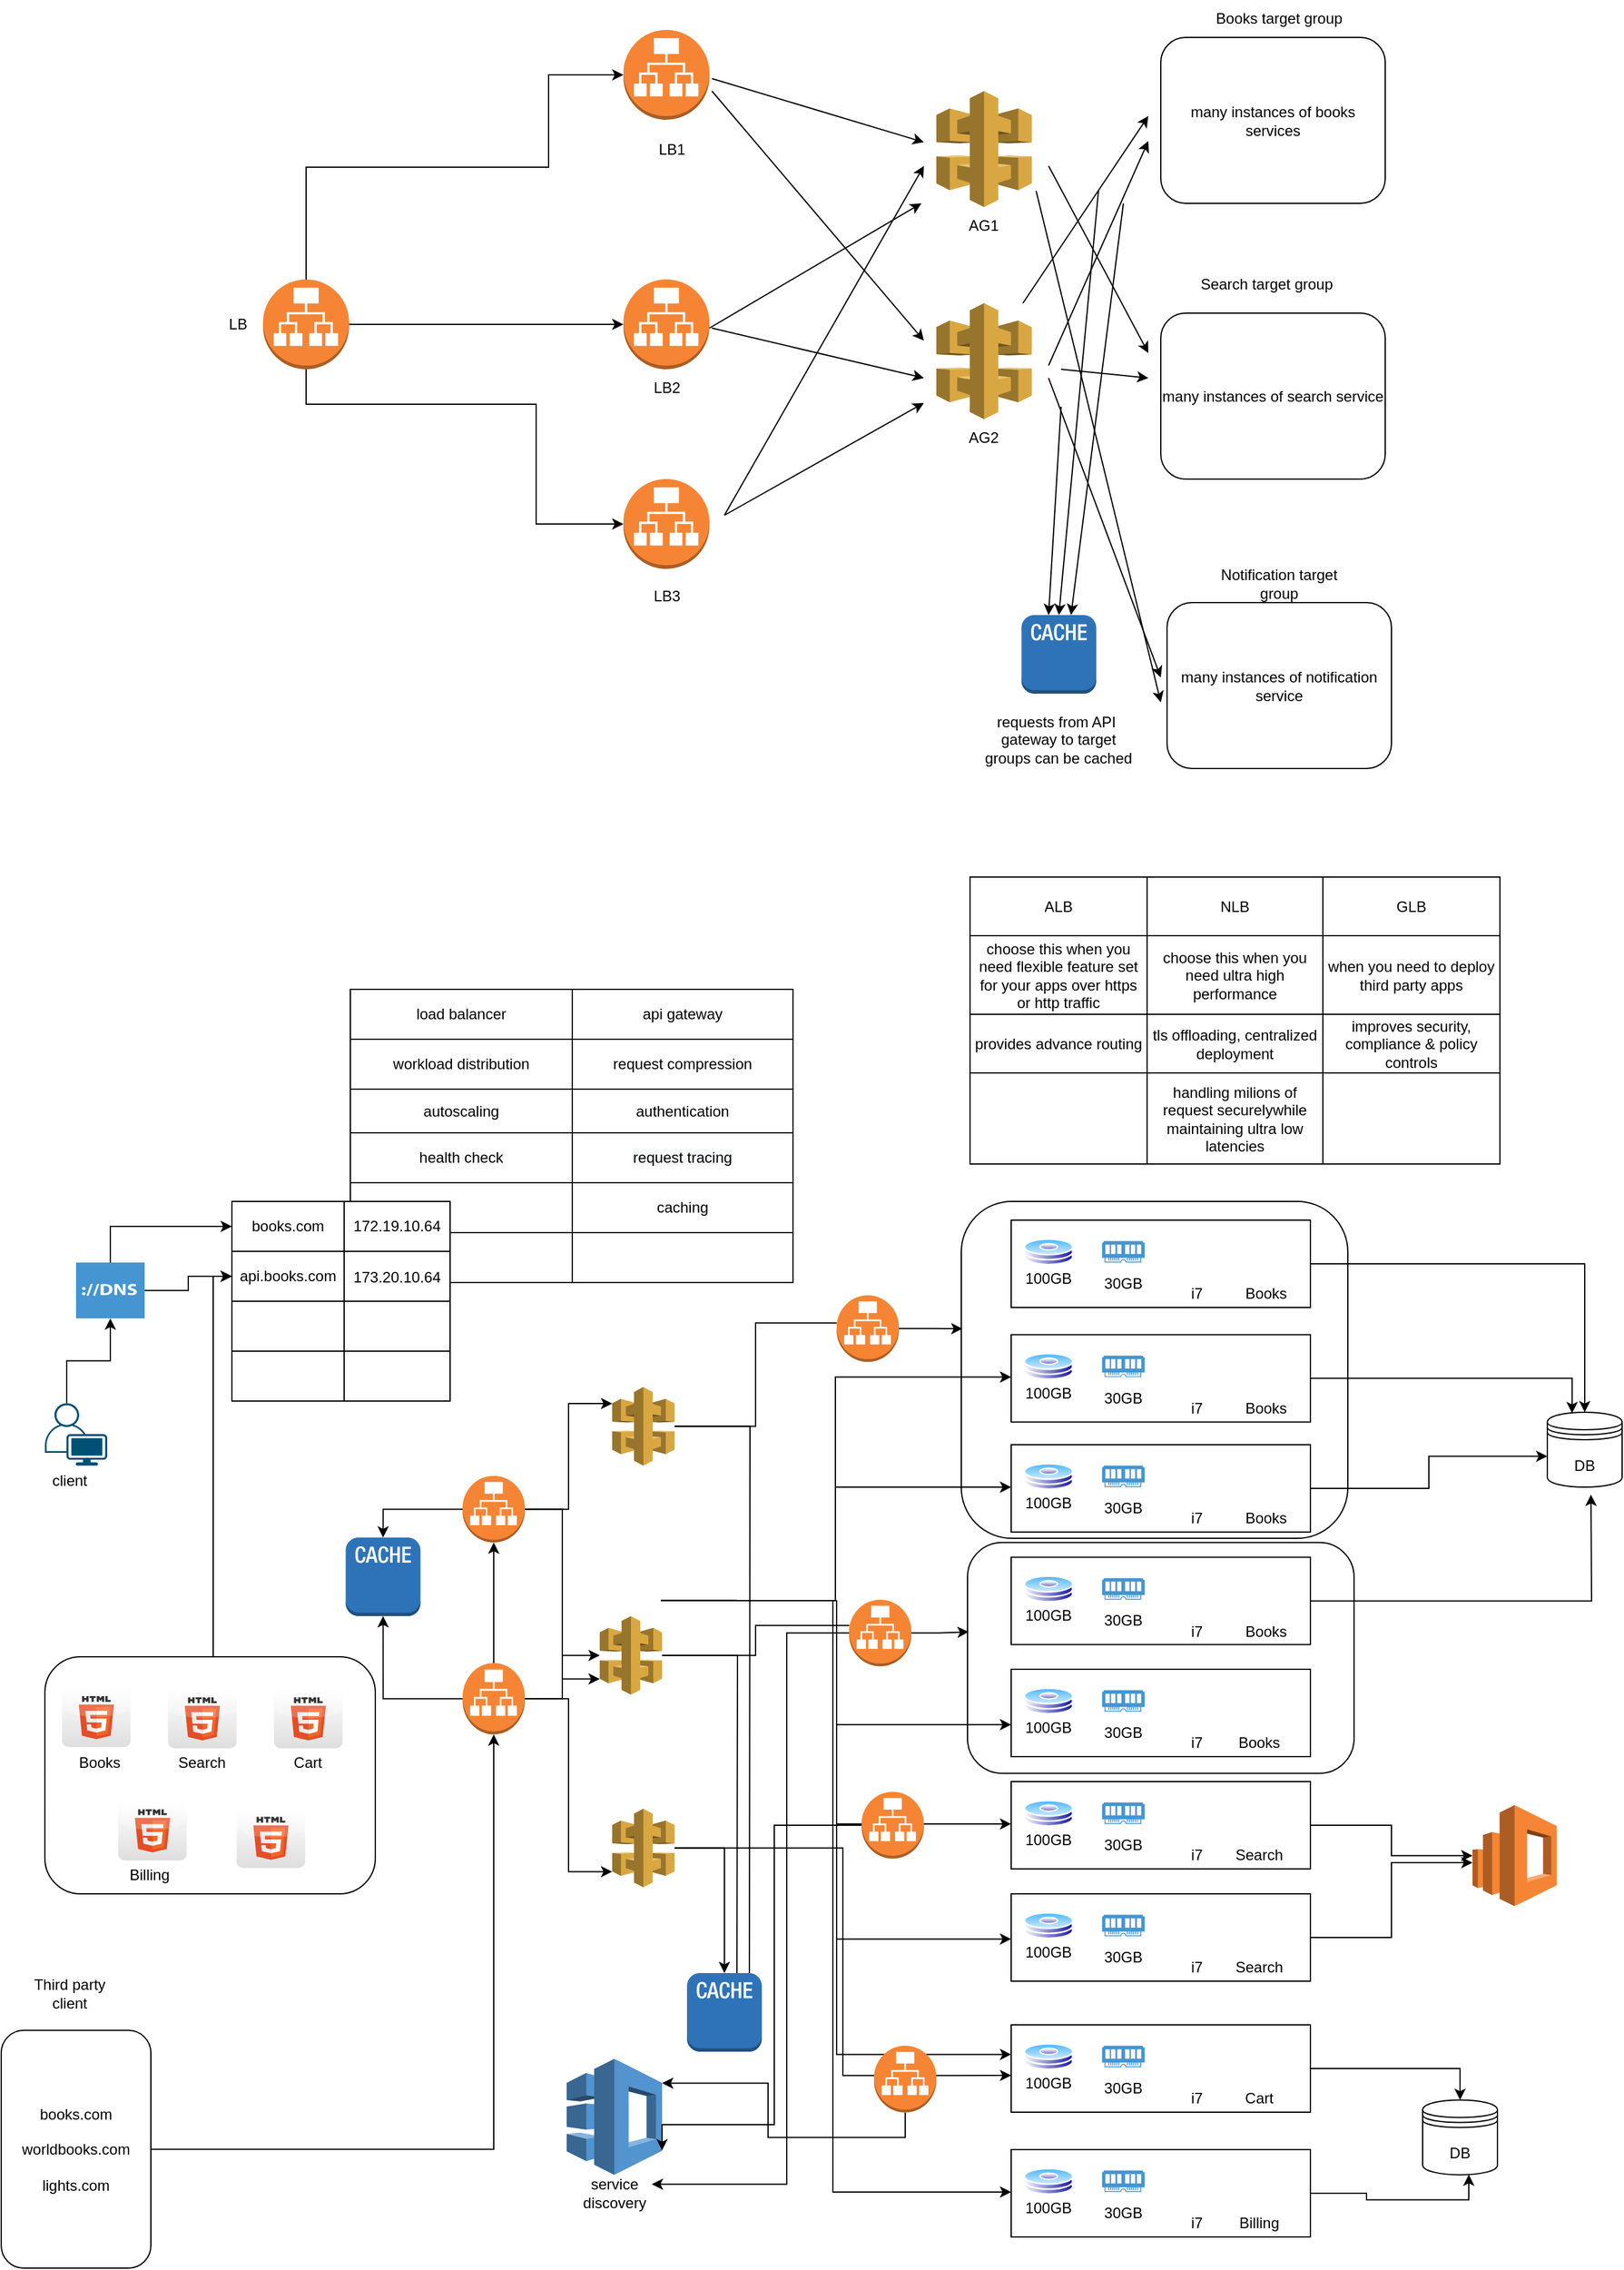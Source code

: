<mxfile version="16.1.0" type="github">
  <diagram id="XK0DizSCA6YsQcVCpcm6" name="Page-1">
    <mxGraphModel dx="1426" dy="794" grid="1" gridSize="10" guides="1" tooltips="1" connect="1" arrows="1" fold="1" page="1" pageScale="1" pageWidth="2339" pageHeight="3300" math="0" shadow="0">
      <root>
        <mxCell id="0" />
        <mxCell id="1" parent="0" />
        <mxCell id="Vj_7EKYEjhhoG0l7d1Gw-298" value="" style="rounded=1;whiteSpace=wrap;html=1;" vertex="1" parent="1">
          <mxGeometry x="955" y="1473.4" width="310" height="185" as="geometry" />
        </mxCell>
        <mxCell id="Vj_7EKYEjhhoG0l7d1Gw-297" value="" style="rounded=1;whiteSpace=wrap;html=1;" vertex="1" parent="1">
          <mxGeometry x="950" y="1200" width="310" height="270" as="geometry" />
        </mxCell>
        <mxCell id="zOFz-2ntxae35o9HX5i_-1" value="" style="shape=table;startSize=0;container=1;collapsible=0;childLayout=tableLayout;" parent="1" vertex="1">
          <mxGeometry x="460" y="1030" width="355" height="235" as="geometry" />
        </mxCell>
        <mxCell id="zOFz-2ntxae35o9HX5i_-2" value="" style="shape=partialRectangle;collapsible=0;dropTarget=0;fillColor=none;top=0;left=0;bottom=0;right=0;points=[[0,0.5],[1,0.5]];portConstraint=eastwest;" parent="zOFz-2ntxae35o9HX5i_-1" vertex="1">
          <mxGeometry width="355" height="40" as="geometry" />
        </mxCell>
        <mxCell id="zOFz-2ntxae35o9HX5i_-3" value="load balancer" style="shape=partialRectangle;html=1;whiteSpace=wrap;connectable=0;overflow=hidden;fillColor=none;top=0;left=0;bottom=0;right=0;pointerEvents=1;" parent="zOFz-2ntxae35o9HX5i_-2" vertex="1">
          <mxGeometry width="178" height="40" as="geometry">
            <mxRectangle width="178" height="40" as="alternateBounds" />
          </mxGeometry>
        </mxCell>
        <mxCell id="zOFz-2ntxae35o9HX5i_-4" value="api gateway" style="shape=partialRectangle;html=1;whiteSpace=wrap;connectable=0;overflow=hidden;fillColor=none;top=0;left=0;bottom=0;right=0;pointerEvents=1;" parent="zOFz-2ntxae35o9HX5i_-2" vertex="1">
          <mxGeometry x="178" width="177" height="40" as="geometry">
            <mxRectangle width="177" height="40" as="alternateBounds" />
          </mxGeometry>
        </mxCell>
        <mxCell id="zOFz-2ntxae35o9HX5i_-5" value="" style="shape=partialRectangle;collapsible=0;dropTarget=0;fillColor=none;top=0;left=0;bottom=0;right=0;points=[[0,0.5],[1,0.5]];portConstraint=eastwest;" parent="zOFz-2ntxae35o9HX5i_-1" vertex="1">
          <mxGeometry y="40" width="355" height="40" as="geometry" />
        </mxCell>
        <mxCell id="zOFz-2ntxae35o9HX5i_-6" value="workload distribution" style="shape=partialRectangle;html=1;whiteSpace=wrap;connectable=0;overflow=hidden;fillColor=none;top=0;left=0;bottom=0;right=0;pointerEvents=1;" parent="zOFz-2ntxae35o9HX5i_-5" vertex="1">
          <mxGeometry width="178" height="40" as="geometry">
            <mxRectangle width="178" height="40" as="alternateBounds" />
          </mxGeometry>
        </mxCell>
        <mxCell id="zOFz-2ntxae35o9HX5i_-7" value="request compression" style="shape=partialRectangle;html=1;whiteSpace=wrap;connectable=0;overflow=hidden;fillColor=none;top=0;left=0;bottom=0;right=0;pointerEvents=1;" parent="zOFz-2ntxae35o9HX5i_-5" vertex="1">
          <mxGeometry x="178" width="177" height="40" as="geometry">
            <mxRectangle width="177" height="40" as="alternateBounds" />
          </mxGeometry>
        </mxCell>
        <mxCell id="zOFz-2ntxae35o9HX5i_-8" value="" style="shape=partialRectangle;collapsible=0;dropTarget=0;fillColor=none;top=0;left=0;bottom=0;right=0;points=[[0,0.5],[1,0.5]];portConstraint=eastwest;" parent="zOFz-2ntxae35o9HX5i_-1" vertex="1">
          <mxGeometry y="80" width="355" height="35" as="geometry" />
        </mxCell>
        <mxCell id="zOFz-2ntxae35o9HX5i_-9" value="autoscaling" style="shape=partialRectangle;html=1;whiteSpace=wrap;connectable=0;overflow=hidden;fillColor=none;top=0;left=0;bottom=0;right=0;pointerEvents=1;" parent="zOFz-2ntxae35o9HX5i_-8" vertex="1">
          <mxGeometry width="178" height="35" as="geometry">
            <mxRectangle width="178" height="35" as="alternateBounds" />
          </mxGeometry>
        </mxCell>
        <mxCell id="zOFz-2ntxae35o9HX5i_-10" value="authentication" style="shape=partialRectangle;html=1;whiteSpace=wrap;connectable=0;overflow=hidden;fillColor=none;top=0;left=0;bottom=0;right=0;pointerEvents=1;" parent="zOFz-2ntxae35o9HX5i_-8" vertex="1">
          <mxGeometry x="178" width="177" height="35" as="geometry">
            <mxRectangle width="177" height="35" as="alternateBounds" />
          </mxGeometry>
        </mxCell>
        <mxCell id="zOFz-2ntxae35o9HX5i_-11" style="shape=partialRectangle;collapsible=0;dropTarget=0;fillColor=none;top=0;left=0;bottom=0;right=0;points=[[0,0.5],[1,0.5]];portConstraint=eastwest;" parent="zOFz-2ntxae35o9HX5i_-1" vertex="1">
          <mxGeometry y="115" width="355" height="40" as="geometry" />
        </mxCell>
        <mxCell id="zOFz-2ntxae35o9HX5i_-12" value="health check" style="shape=partialRectangle;html=1;whiteSpace=wrap;connectable=0;overflow=hidden;fillColor=none;top=0;left=0;bottom=0;right=0;pointerEvents=1;" parent="zOFz-2ntxae35o9HX5i_-11" vertex="1">
          <mxGeometry width="178" height="40" as="geometry">
            <mxRectangle width="178" height="40" as="alternateBounds" />
          </mxGeometry>
        </mxCell>
        <mxCell id="zOFz-2ntxae35o9HX5i_-13" value="&lt;meta charset=&quot;utf-8&quot;&gt;&lt;span style=&quot;color: rgb(0, 0, 0); font-family: helvetica; font-size: 12px; font-style: normal; font-weight: 400; letter-spacing: normal; text-align: center; text-indent: 0px; text-transform: none; word-spacing: 0px; background-color: rgb(248, 249, 250); display: inline; float: none;&quot;&gt;request tracing&lt;/span&gt;" style="shape=partialRectangle;html=1;whiteSpace=wrap;connectable=0;overflow=hidden;fillColor=none;top=0;left=0;bottom=0;right=0;pointerEvents=1;" parent="zOFz-2ntxae35o9HX5i_-11" vertex="1">
          <mxGeometry x="178" width="177" height="40" as="geometry">
            <mxRectangle width="177" height="40" as="alternateBounds" />
          </mxGeometry>
        </mxCell>
        <mxCell id="zOFz-2ntxae35o9HX5i_-14" style="shape=partialRectangle;collapsible=0;dropTarget=0;fillColor=none;top=0;left=0;bottom=0;right=0;points=[[0,0.5],[1,0.5]];portConstraint=eastwest;" parent="zOFz-2ntxae35o9HX5i_-1" vertex="1">
          <mxGeometry y="155" width="355" height="40" as="geometry" />
        </mxCell>
        <mxCell id="zOFz-2ntxae35o9HX5i_-15" style="shape=partialRectangle;html=1;whiteSpace=wrap;connectable=0;overflow=hidden;fillColor=none;top=0;left=0;bottom=0;right=0;pointerEvents=1;" parent="zOFz-2ntxae35o9HX5i_-14" vertex="1">
          <mxGeometry width="178" height="40" as="geometry">
            <mxRectangle width="178" height="40" as="alternateBounds" />
          </mxGeometry>
        </mxCell>
        <mxCell id="zOFz-2ntxae35o9HX5i_-16" value="caching" style="shape=partialRectangle;html=1;whiteSpace=wrap;connectable=0;overflow=hidden;fillColor=none;top=0;left=0;bottom=0;right=0;pointerEvents=1;" parent="zOFz-2ntxae35o9HX5i_-14" vertex="1">
          <mxGeometry x="178" width="177" height="40" as="geometry">
            <mxRectangle width="177" height="40" as="alternateBounds" />
          </mxGeometry>
        </mxCell>
        <mxCell id="zOFz-2ntxae35o9HX5i_-17" style="shape=partialRectangle;collapsible=0;dropTarget=0;fillColor=none;top=0;left=0;bottom=0;right=0;points=[[0,0.5],[1,0.5]];portConstraint=eastwest;" parent="zOFz-2ntxae35o9HX5i_-1" vertex="1">
          <mxGeometry y="195" width="355" height="40" as="geometry" />
        </mxCell>
        <mxCell id="zOFz-2ntxae35o9HX5i_-18" style="shape=partialRectangle;html=1;whiteSpace=wrap;connectable=0;overflow=hidden;fillColor=none;top=0;left=0;bottom=0;right=0;pointerEvents=1;" parent="zOFz-2ntxae35o9HX5i_-17" vertex="1">
          <mxGeometry width="178" height="40" as="geometry">
            <mxRectangle width="178" height="40" as="alternateBounds" />
          </mxGeometry>
        </mxCell>
        <mxCell id="zOFz-2ntxae35o9HX5i_-19" style="shape=partialRectangle;html=1;whiteSpace=wrap;connectable=0;overflow=hidden;fillColor=none;top=0;left=0;bottom=0;right=0;pointerEvents=1;" parent="zOFz-2ntxae35o9HX5i_-17" vertex="1">
          <mxGeometry x="178" width="177" height="40" as="geometry">
            <mxRectangle width="177" height="40" as="alternateBounds" />
          </mxGeometry>
        </mxCell>
        <mxCell id="zOFz-2ntxae35o9HX5i_-20" value="" style="shape=table;startSize=0;container=1;collapsible=0;childLayout=tableLayout;" parent="1" vertex="1">
          <mxGeometry x="957" y="940" width="425" height="230" as="geometry" />
        </mxCell>
        <mxCell id="zOFz-2ntxae35o9HX5i_-21" value="" style="shape=partialRectangle;collapsible=0;dropTarget=0;fillColor=none;top=0;left=0;bottom=0;right=0;points=[[0,0.5],[1,0.5]];portConstraint=eastwest;" parent="zOFz-2ntxae35o9HX5i_-20" vertex="1">
          <mxGeometry width="425" height="47" as="geometry" />
        </mxCell>
        <mxCell id="zOFz-2ntxae35o9HX5i_-22" value="ALB" style="shape=partialRectangle;html=1;whiteSpace=wrap;connectable=0;overflow=hidden;fillColor=none;top=0;left=0;bottom=0;right=0;pointerEvents=1;" parent="zOFz-2ntxae35o9HX5i_-21" vertex="1">
          <mxGeometry width="142" height="47" as="geometry">
            <mxRectangle width="142" height="47" as="alternateBounds" />
          </mxGeometry>
        </mxCell>
        <mxCell id="zOFz-2ntxae35o9HX5i_-23" value="NLB" style="shape=partialRectangle;html=1;whiteSpace=wrap;connectable=0;overflow=hidden;fillColor=none;top=0;left=0;bottom=0;right=0;pointerEvents=1;" parent="zOFz-2ntxae35o9HX5i_-21" vertex="1">
          <mxGeometry x="142" width="141" height="47" as="geometry">
            <mxRectangle width="141" height="47" as="alternateBounds" />
          </mxGeometry>
        </mxCell>
        <mxCell id="zOFz-2ntxae35o9HX5i_-24" value="GLB" style="shape=partialRectangle;html=1;whiteSpace=wrap;connectable=0;overflow=hidden;fillColor=none;top=0;left=0;bottom=0;right=0;pointerEvents=1;" parent="zOFz-2ntxae35o9HX5i_-21" vertex="1">
          <mxGeometry x="283" width="142" height="47" as="geometry">
            <mxRectangle width="142" height="47" as="alternateBounds" />
          </mxGeometry>
        </mxCell>
        <mxCell id="zOFz-2ntxae35o9HX5i_-25" value="" style="shape=partialRectangle;collapsible=0;dropTarget=0;fillColor=none;top=0;left=0;bottom=0;right=0;points=[[0,0.5],[1,0.5]];portConstraint=eastwest;" parent="zOFz-2ntxae35o9HX5i_-20" vertex="1">
          <mxGeometry y="47" width="425" height="63" as="geometry" />
        </mxCell>
        <mxCell id="zOFz-2ntxae35o9HX5i_-26" value="choose this when you need flexible feature set for your apps over https or http traffic" style="shape=partialRectangle;html=1;whiteSpace=wrap;connectable=0;overflow=hidden;fillColor=none;top=0;left=0;bottom=0;right=0;pointerEvents=1;" parent="zOFz-2ntxae35o9HX5i_-25" vertex="1">
          <mxGeometry width="142" height="63" as="geometry">
            <mxRectangle width="142" height="63" as="alternateBounds" />
          </mxGeometry>
        </mxCell>
        <mxCell id="zOFz-2ntxae35o9HX5i_-27" value="choose this when you need ultra high performance" style="shape=partialRectangle;html=1;whiteSpace=wrap;connectable=0;overflow=hidden;fillColor=none;top=0;left=0;bottom=0;right=0;pointerEvents=1;" parent="zOFz-2ntxae35o9HX5i_-25" vertex="1">
          <mxGeometry x="142" width="141" height="63" as="geometry">
            <mxRectangle width="141" height="63" as="alternateBounds" />
          </mxGeometry>
        </mxCell>
        <mxCell id="zOFz-2ntxae35o9HX5i_-28" value="when you need to deploy third party apps" style="shape=partialRectangle;html=1;whiteSpace=wrap;connectable=0;overflow=hidden;fillColor=none;top=0;left=0;bottom=0;right=0;pointerEvents=1;" parent="zOFz-2ntxae35o9HX5i_-25" vertex="1">
          <mxGeometry x="283" width="142" height="63" as="geometry">
            <mxRectangle width="142" height="63" as="alternateBounds" />
          </mxGeometry>
        </mxCell>
        <mxCell id="zOFz-2ntxae35o9HX5i_-29" value="" style="shape=partialRectangle;collapsible=0;dropTarget=0;fillColor=none;top=0;left=0;bottom=0;right=0;points=[[0,0.5],[1,0.5]];portConstraint=eastwest;" parent="zOFz-2ntxae35o9HX5i_-20" vertex="1">
          <mxGeometry y="110" width="425" height="47" as="geometry" />
        </mxCell>
        <mxCell id="zOFz-2ntxae35o9HX5i_-30" value="provides advance routing" style="shape=partialRectangle;html=1;whiteSpace=wrap;connectable=0;overflow=hidden;fillColor=none;top=0;left=0;bottom=0;right=0;pointerEvents=1;" parent="zOFz-2ntxae35o9HX5i_-29" vertex="1">
          <mxGeometry width="142" height="47" as="geometry">
            <mxRectangle width="142" height="47" as="alternateBounds" />
          </mxGeometry>
        </mxCell>
        <mxCell id="zOFz-2ntxae35o9HX5i_-31" value="tls offloading, centralized deployment" style="shape=partialRectangle;html=1;whiteSpace=wrap;connectable=0;overflow=hidden;fillColor=none;top=0;left=0;bottom=0;right=0;pointerEvents=1;" parent="zOFz-2ntxae35o9HX5i_-29" vertex="1">
          <mxGeometry x="142" width="141" height="47" as="geometry">
            <mxRectangle width="141" height="47" as="alternateBounds" />
          </mxGeometry>
        </mxCell>
        <mxCell id="zOFz-2ntxae35o9HX5i_-32" value="improves security, compliance &amp;amp; policy controls" style="shape=partialRectangle;html=1;whiteSpace=wrap;connectable=0;overflow=hidden;fillColor=none;top=0;left=0;bottom=0;right=0;pointerEvents=1;" parent="zOFz-2ntxae35o9HX5i_-29" vertex="1">
          <mxGeometry x="283" width="142" height="47" as="geometry">
            <mxRectangle width="142" height="47" as="alternateBounds" />
          </mxGeometry>
        </mxCell>
        <mxCell id="zOFz-2ntxae35o9HX5i_-33" style="shape=partialRectangle;collapsible=0;dropTarget=0;fillColor=none;top=0;left=0;bottom=0;right=0;points=[[0,0.5],[1,0.5]];portConstraint=eastwest;" parent="zOFz-2ntxae35o9HX5i_-20" vertex="1">
          <mxGeometry y="157" width="425" height="73" as="geometry" />
        </mxCell>
        <mxCell id="zOFz-2ntxae35o9HX5i_-34" style="shape=partialRectangle;html=1;whiteSpace=wrap;connectable=0;overflow=hidden;fillColor=none;top=0;left=0;bottom=0;right=0;pointerEvents=1;" parent="zOFz-2ntxae35o9HX5i_-33" vertex="1">
          <mxGeometry width="142" height="73" as="geometry">
            <mxRectangle width="142" height="73" as="alternateBounds" />
          </mxGeometry>
        </mxCell>
        <mxCell id="zOFz-2ntxae35o9HX5i_-35" value="handling milions of request securelywhile maintaining ultra low latencies" style="shape=partialRectangle;html=1;whiteSpace=wrap;connectable=0;overflow=hidden;fillColor=none;top=0;left=0;bottom=0;right=0;pointerEvents=1;" parent="zOFz-2ntxae35o9HX5i_-33" vertex="1">
          <mxGeometry x="142" width="141" height="73" as="geometry">
            <mxRectangle width="141" height="73" as="alternateBounds" />
          </mxGeometry>
        </mxCell>
        <mxCell id="zOFz-2ntxae35o9HX5i_-36" style="shape=partialRectangle;html=1;whiteSpace=wrap;connectable=0;overflow=hidden;fillColor=none;top=0;left=0;bottom=0;right=0;pointerEvents=1;" parent="zOFz-2ntxae35o9HX5i_-33" vertex="1">
          <mxGeometry x="283" width="142" height="73" as="geometry">
            <mxRectangle width="142" height="73" as="alternateBounds" />
          </mxGeometry>
        </mxCell>
        <mxCell id="zOFz-2ntxae35o9HX5i_-40" style="edgeStyle=orthogonalEdgeStyle;rounded=0;orthogonalLoop=1;jettySize=auto;html=1;entryX=0;entryY=0.5;entryDx=0;entryDy=0;entryPerimeter=0;" parent="1" source="zOFz-2ntxae35o9HX5i_-37" target="zOFz-2ntxae35o9HX5i_-38" edge="1">
          <mxGeometry relative="1" as="geometry">
            <Array as="points">
              <mxPoint x="619" y="371" />
              <mxPoint x="619" y="297" />
            </Array>
          </mxGeometry>
        </mxCell>
        <mxCell id="zOFz-2ntxae35o9HX5i_-37" value="" style="outlineConnect=0;dashed=0;verticalLabelPosition=bottom;verticalAlign=top;align=center;html=1;shape=mxgraph.aws3.application_load_balancer;fillColor=#F58534;gradientColor=none;" parent="1" vertex="1">
          <mxGeometry x="390" y="461" width="69" height="72" as="geometry" />
        </mxCell>
        <mxCell id="zOFz-2ntxae35o9HX5i_-38" value="" style="outlineConnect=0;dashed=0;verticalLabelPosition=bottom;verticalAlign=top;align=center;html=1;shape=mxgraph.aws3.application_load_balancer;fillColor=#F58534;gradientColor=none;" parent="1" vertex="1">
          <mxGeometry x="679" y="261" width="69" height="72" as="geometry" />
        </mxCell>
        <mxCell id="zOFz-2ntxae35o9HX5i_-39" value="" style="outlineConnect=0;dashed=0;verticalLabelPosition=bottom;verticalAlign=top;align=center;html=1;shape=mxgraph.aws3.application_load_balancer;fillColor=#F58534;gradientColor=none;" parent="1" vertex="1">
          <mxGeometry x="679" y="461" width="69" height="72" as="geometry" />
        </mxCell>
        <mxCell id="zOFz-2ntxae35o9HX5i_-41" style="edgeStyle=orthogonalEdgeStyle;rounded=0;orthogonalLoop=1;jettySize=auto;html=1;entryX=0;entryY=0.5;entryDx=0;entryDy=0;entryPerimeter=0;" parent="1" source="zOFz-2ntxae35o9HX5i_-37" target="zOFz-2ntxae35o9HX5i_-39" edge="1">
          <mxGeometry relative="1" as="geometry">
            <mxPoint x="568" y="397" as="sourcePoint" />
            <mxPoint x="689" y="307" as="targetPoint" />
          </mxGeometry>
        </mxCell>
        <mxCell id="zOFz-2ntxae35o9HX5i_-42" value="" style="outlineConnect=0;dashed=0;verticalLabelPosition=bottom;verticalAlign=top;align=center;html=1;shape=mxgraph.aws3.api_gateway;fillColor=#D9A741;gradientColor=none;" parent="1" vertex="1">
          <mxGeometry x="930" y="310" width="76.5" height="93" as="geometry" />
        </mxCell>
        <mxCell id="zOFz-2ntxae35o9HX5i_-43" value="" style="outlineConnect=0;dashed=0;verticalLabelPosition=bottom;verticalAlign=top;align=center;html=1;shape=mxgraph.aws3.api_gateway;fillColor=#D9A741;gradientColor=none;" parent="1" vertex="1">
          <mxGeometry x="930" y="480" width="76.5" height="93" as="geometry" />
        </mxCell>
        <mxCell id="zOFz-2ntxae35o9HX5i_-44" value="" style="outlineConnect=0;dashed=0;verticalLabelPosition=bottom;verticalAlign=top;align=center;html=1;shape=mxgraph.aws3.application_load_balancer;fillColor=#F58534;gradientColor=none;" parent="1" vertex="1">
          <mxGeometry x="679" y="621" width="69" height="72" as="geometry" />
        </mxCell>
        <mxCell id="zOFz-2ntxae35o9HX5i_-45" style="edgeStyle=orthogonalEdgeStyle;rounded=0;orthogonalLoop=1;jettySize=auto;html=1;entryX=0;entryY=0.5;entryDx=0;entryDy=0;entryPerimeter=0;" parent="1" source="zOFz-2ntxae35o9HX5i_-37" target="zOFz-2ntxae35o9HX5i_-44" edge="1">
          <mxGeometry relative="1" as="geometry">
            <mxPoint x="559" y="397" as="sourcePoint" />
            <mxPoint x="619" y="641" as="targetPoint" />
            <Array as="points">
              <mxPoint x="425" y="561" />
              <mxPoint x="609" y="561" />
              <mxPoint x="609" y="657" />
            </Array>
          </mxGeometry>
        </mxCell>
        <mxCell id="zOFz-2ntxae35o9HX5i_-46" value="" style="endArrow=classic;html=1;rounded=0;" parent="1" edge="1">
          <mxGeometry width="50" height="50" relative="1" as="geometry">
            <mxPoint x="760" y="650" as="sourcePoint" />
            <mxPoint x="920" y="560" as="targetPoint" />
          </mxGeometry>
        </mxCell>
        <mxCell id="zOFz-2ntxae35o9HX5i_-47" value="" style="endArrow=classic;html=1;rounded=0;" parent="1" edge="1">
          <mxGeometry width="50" height="50" relative="1" as="geometry">
            <mxPoint x="760" y="650" as="sourcePoint" />
            <mxPoint x="920" y="370" as="targetPoint" />
          </mxGeometry>
        </mxCell>
        <mxCell id="zOFz-2ntxae35o9HX5i_-48" value="" style="endArrow=classic;html=1;rounded=0;" parent="1" edge="1">
          <mxGeometry width="50" height="50" relative="1" as="geometry">
            <mxPoint x="748" y="500" as="sourcePoint" />
            <mxPoint x="918" y="400" as="targetPoint" />
          </mxGeometry>
        </mxCell>
        <mxCell id="zOFz-2ntxae35o9HX5i_-49" value="" style="endArrow=classic;html=1;rounded=0;" parent="1" edge="1">
          <mxGeometry width="50" height="50" relative="1" as="geometry">
            <mxPoint x="750" y="300" as="sourcePoint" />
            <mxPoint x="920" y="351" as="targetPoint" />
          </mxGeometry>
        </mxCell>
        <mxCell id="zOFz-2ntxae35o9HX5i_-50" value="" style="endArrow=classic;html=1;rounded=0;" parent="1" edge="1">
          <mxGeometry width="50" height="50" relative="1" as="geometry">
            <mxPoint x="750" y="500" as="sourcePoint" />
            <mxPoint x="920" y="540" as="targetPoint" />
          </mxGeometry>
        </mxCell>
        <mxCell id="zOFz-2ntxae35o9HX5i_-51" value="" style="endArrow=classic;html=1;rounded=0;" parent="1" edge="1">
          <mxGeometry width="50" height="50" relative="1" as="geometry">
            <mxPoint x="750" y="310" as="sourcePoint" />
            <mxPoint x="920" y="510" as="targetPoint" />
          </mxGeometry>
        </mxCell>
        <mxCell id="zOFz-2ntxae35o9HX5i_-52" value="AG1" style="text;html=1;strokeColor=none;fillColor=none;align=center;verticalAlign=middle;whiteSpace=wrap;rounded=0;" parent="1" vertex="1">
          <mxGeometry x="938.25" y="403" width="60" height="30" as="geometry" />
        </mxCell>
        <mxCell id="zOFz-2ntxae35o9HX5i_-53" value="AG2" style="text;html=1;strokeColor=none;fillColor=none;align=center;verticalAlign=middle;whiteSpace=wrap;rounded=0;" parent="1" vertex="1">
          <mxGeometry x="938.25" y="573" width="60" height="30" as="geometry" />
        </mxCell>
        <mxCell id="zOFz-2ntxae35o9HX5i_-54" value="LB3" style="text;html=1;strokeColor=none;fillColor=none;align=center;verticalAlign=middle;whiteSpace=wrap;rounded=0;" parent="1" vertex="1">
          <mxGeometry x="683.5" y="700" width="60" height="30" as="geometry" />
        </mxCell>
        <mxCell id="zOFz-2ntxae35o9HX5i_-55" value="LB1" style="text;html=1;strokeColor=none;fillColor=none;align=center;verticalAlign=middle;whiteSpace=wrap;rounded=0;" parent="1" vertex="1">
          <mxGeometry x="688" y="341.5" width="60" height="30" as="geometry" />
        </mxCell>
        <mxCell id="zOFz-2ntxae35o9HX5i_-56" value="LB2" style="text;html=1;strokeColor=none;fillColor=none;align=center;verticalAlign=middle;whiteSpace=wrap;rounded=0;" parent="1" vertex="1">
          <mxGeometry x="683.5" y="533" width="60" height="30" as="geometry" />
        </mxCell>
        <mxCell id="zOFz-2ntxae35o9HX5i_-57" value="LB" style="text;html=1;strokeColor=none;fillColor=none;align=center;verticalAlign=middle;whiteSpace=wrap;rounded=0;" parent="1" vertex="1">
          <mxGeometry x="340" y="482" width="60" height="30" as="geometry" />
        </mxCell>
        <mxCell id="zOFz-2ntxae35o9HX5i_-58" value="many instances of books services" style="rounded=1;whiteSpace=wrap;html=1;" parent="1" vertex="1">
          <mxGeometry x="1110" y="267" width="180" height="133" as="geometry" />
        </mxCell>
        <mxCell id="zOFz-2ntxae35o9HX5i_-59" value="Books target group" style="text;html=1;strokeColor=none;fillColor=none;align=center;verticalAlign=middle;whiteSpace=wrap;rounded=0;" parent="1" vertex="1">
          <mxGeometry x="1150" y="237" width="110" height="30" as="geometry" />
        </mxCell>
        <mxCell id="zOFz-2ntxae35o9HX5i_-60" value="many instances of search service" style="rounded=1;whiteSpace=wrap;html=1;" parent="1" vertex="1">
          <mxGeometry x="1110" y="488" width="180" height="133" as="geometry" />
        </mxCell>
        <mxCell id="zOFz-2ntxae35o9HX5i_-61" value="Search target group" style="text;html=1;strokeColor=none;fillColor=none;align=center;verticalAlign=middle;whiteSpace=wrap;rounded=0;" parent="1" vertex="1">
          <mxGeometry x="1140" y="450" width="110" height="30" as="geometry" />
        </mxCell>
        <mxCell id="zOFz-2ntxae35o9HX5i_-62" value="many instances of notification service" style="rounded=1;whiteSpace=wrap;html=1;" parent="1" vertex="1">
          <mxGeometry x="1115" y="720" width="180" height="133" as="geometry" />
        </mxCell>
        <mxCell id="zOFz-2ntxae35o9HX5i_-63" value="Notification target group" style="text;html=1;strokeColor=none;fillColor=none;align=center;verticalAlign=middle;whiteSpace=wrap;rounded=0;" parent="1" vertex="1">
          <mxGeometry x="1150" y="690" width="110" height="30" as="geometry" />
        </mxCell>
        <mxCell id="zOFz-2ntxae35o9HX5i_-64" value="" style="endArrow=classic;html=1;rounded=0;" parent="1" edge="1">
          <mxGeometry width="50" height="50" relative="1" as="geometry">
            <mxPoint x="1020" y="530" as="sourcePoint" />
            <mxPoint x="1100" y="350" as="targetPoint" />
          </mxGeometry>
        </mxCell>
        <mxCell id="zOFz-2ntxae35o9HX5i_-65" value="" style="endArrow=classic;html=1;rounded=0;" parent="1" edge="1">
          <mxGeometry width="50" height="50" relative="1" as="geometry">
            <mxPoint x="1020" y="540" as="sourcePoint" />
            <mxPoint x="1110" y="780" as="targetPoint" />
          </mxGeometry>
        </mxCell>
        <mxCell id="zOFz-2ntxae35o9HX5i_-66" value="" style="endArrow=classic;html=1;rounded=0;" parent="1" edge="1">
          <mxGeometry width="50" height="50" relative="1" as="geometry">
            <mxPoint x="1030" y="533" as="sourcePoint" />
            <mxPoint x="1100" y="540" as="targetPoint" />
          </mxGeometry>
        </mxCell>
        <mxCell id="zOFz-2ntxae35o9HX5i_-67" value="" style="endArrow=classic;html=1;rounded=0;" parent="1" edge="1" source="zOFz-2ntxae35o9HX5i_-43">
          <mxGeometry width="50" height="50" relative="1" as="geometry">
            <mxPoint x="1020" y="620" as="sourcePoint" />
            <mxPoint x="1100" y="330" as="targetPoint" />
          </mxGeometry>
        </mxCell>
        <mxCell id="zOFz-2ntxae35o9HX5i_-68" value="" style="endArrow=classic;html=1;rounded=0;" parent="1" edge="1">
          <mxGeometry width="50" height="50" relative="1" as="geometry">
            <mxPoint x="1020" y="370" as="sourcePoint" />
            <mxPoint x="1100" y="520" as="targetPoint" />
          </mxGeometry>
        </mxCell>
        <mxCell id="zOFz-2ntxae35o9HX5i_-69" value="" style="endArrow=classic;html=1;rounded=0;" parent="1" edge="1">
          <mxGeometry width="50" height="50" relative="1" as="geometry">
            <mxPoint x="1010" y="390" as="sourcePoint" />
            <mxPoint x="1110" y="800" as="targetPoint" />
          </mxGeometry>
        </mxCell>
        <mxCell id="Vj_7EKYEjhhoG0l7d1Gw-1" value="" style="outlineConnect=0;dashed=0;verticalLabelPosition=bottom;verticalAlign=top;align=center;html=1;shape=mxgraph.aws3.cache_node;fillColor=#2E73B8;gradientColor=none;" vertex="1" parent="1">
          <mxGeometry x="998.25" y="730" width="60" height="63" as="geometry" />
        </mxCell>
        <mxCell id="Vj_7EKYEjhhoG0l7d1Gw-2" value="requests from API&amp;nbsp; gateway to target groups can be cached" style="text;html=1;strokeColor=none;fillColor=none;align=center;verticalAlign=middle;whiteSpace=wrap;rounded=0;" vertex="1" parent="1">
          <mxGeometry x="963.25" y="780" width="130" height="100" as="geometry" />
        </mxCell>
        <mxCell id="Vj_7EKYEjhhoG0l7d1Gw-3" value="" style="endArrow=classic;html=1;rounded=0;entryX=0.5;entryY=0;entryDx=0;entryDy=0;entryPerimeter=0;" edge="1" parent="1" target="Vj_7EKYEjhhoG0l7d1Gw-1">
          <mxGeometry width="50" height="50" relative="1" as="geometry">
            <mxPoint x="1060" y="390" as="sourcePoint" />
            <mxPoint x="870" y="490" as="targetPoint" />
          </mxGeometry>
        </mxCell>
        <mxCell id="Vj_7EKYEjhhoG0l7d1Gw-4" value="" style="endArrow=classic;html=1;rounded=0;" edge="1" parent="1">
          <mxGeometry width="50" height="50" relative="1" as="geometry">
            <mxPoint x="1080" y="400" as="sourcePoint" />
            <mxPoint x="1038" y="730" as="targetPoint" />
          </mxGeometry>
        </mxCell>
        <mxCell id="Vj_7EKYEjhhoG0l7d1Gw-5" value="" style="endArrow=classic;html=1;rounded=0;" edge="1" parent="1">
          <mxGeometry width="50" height="50" relative="1" as="geometry">
            <mxPoint x="1030" y="563" as="sourcePoint" />
            <mxPoint x="1020" y="730" as="targetPoint" />
          </mxGeometry>
        </mxCell>
        <mxCell id="Vj_7EKYEjhhoG0l7d1Gw-145" style="edgeStyle=orthogonalEdgeStyle;rounded=0;orthogonalLoop=1;jettySize=auto;html=1;" edge="1" parent="1" source="Vj_7EKYEjhhoG0l7d1Gw-146" target="Vj_7EKYEjhhoG0l7d1Gw-281">
          <mxGeometry relative="1" as="geometry" />
        </mxCell>
        <mxCell id="Vj_7EKYEjhhoG0l7d1Gw-146" value="" style="rounded=0;whiteSpace=wrap;html=1;" vertex="1" parent="1">
          <mxGeometry x="990" y="1665" width="240" height="70" as="geometry" />
        </mxCell>
        <mxCell id="Vj_7EKYEjhhoG0l7d1Gw-147" value="" style="shape=image;html=1;verticalAlign=top;verticalLabelPosition=bottom;labelBackgroundColor=#ffffff;imageAspect=0;aspect=fixed;image=https://cdn1.iconfinder.com/data/icons/computer-hardware-hand-drawn-vol-1/52/processor__computer__microchip__cpu__chip__device__frequency-128.png" vertex="1" parent="1">
          <mxGeometry x="1120" y="1671.4" width="38" height="38" as="geometry" />
        </mxCell>
        <mxCell id="Vj_7EKYEjhhoG0l7d1Gw-148" value="" style="pointerEvents=1;shadow=0;dashed=0;html=1;strokeColor=none;fillColor=#4495D1;labelPosition=center;verticalLabelPosition=bottom;verticalAlign=top;align=center;outlineConnect=0;shape=mxgraph.veeam.ram;" vertex="1" parent="1">
          <mxGeometry x="1062.9" y="1681.8" width="34.2" height="17.2" as="geometry" />
        </mxCell>
        <mxCell id="Vj_7EKYEjhhoG0l7d1Gw-149" value="" style="aspect=fixed;perimeter=ellipsePerimeter;html=1;align=center;shadow=0;dashed=0;spacingTop=3;image;image=img/lib/active_directory/hard_disk.svg;" vertex="1" parent="1">
          <mxGeometry x="1000" y="1679.6" width="40" height="21.6" as="geometry" />
        </mxCell>
        <mxCell id="Vj_7EKYEjhhoG0l7d1Gw-150" value="i7" style="text;html=1;strokeColor=none;fillColor=none;align=center;verticalAlign=middle;whiteSpace=wrap;rounded=0;" vertex="1" parent="1">
          <mxGeometry x="1109" y="1709.4" width="60" height="30" as="geometry" />
        </mxCell>
        <mxCell id="Vj_7EKYEjhhoG0l7d1Gw-151" value="30GB" style="text;html=1;strokeColor=none;fillColor=none;align=center;verticalAlign=middle;whiteSpace=wrap;rounded=0;" vertex="1" parent="1">
          <mxGeometry x="1050" y="1701.2" width="60" height="30" as="geometry" />
        </mxCell>
        <mxCell id="Vj_7EKYEjhhoG0l7d1Gw-152" value="100GB" style="text;html=1;strokeColor=none;fillColor=none;align=center;verticalAlign=middle;whiteSpace=wrap;rounded=0;" vertex="1" parent="1">
          <mxGeometry x="990" y="1699" width="60" height="26.2" as="geometry" />
        </mxCell>
        <mxCell id="Vj_7EKYEjhhoG0l7d1Gw-153" value="" style="shape=image;html=1;verticalAlign=top;verticalLabelPosition=bottom;labelBackgroundColor=#ffffff;imageAspect=0;aspect=fixed;image=https://cdn3.iconfinder.com/data/icons/dompicon-glyph-file-format-2/256/file-jar-format-type-128.png" vertex="1" parent="1">
          <mxGeometry x="1169" y="1671.4" width="40" height="40" as="geometry" />
        </mxCell>
        <mxCell id="Vj_7EKYEjhhoG0l7d1Gw-154" style="edgeStyle=orthogonalEdgeStyle;rounded=0;orthogonalLoop=1;jettySize=auto;html=1;exitX=0.5;exitY=1;exitDx=0;exitDy=0;" edge="1" parent="1" source="Vj_7EKYEjhhoG0l7d1Gw-146" target="Vj_7EKYEjhhoG0l7d1Gw-146">
          <mxGeometry relative="1" as="geometry" />
        </mxCell>
        <mxCell id="Vj_7EKYEjhhoG0l7d1Gw-155" value="Search" style="text;html=1;strokeColor=none;fillColor=none;align=center;verticalAlign=middle;whiteSpace=wrap;rounded=0;" vertex="1" parent="1">
          <mxGeometry x="1159" y="1709.4" width="60" height="30" as="geometry" />
        </mxCell>
        <mxCell id="Vj_7EKYEjhhoG0l7d1Gw-156" style="edgeStyle=orthogonalEdgeStyle;rounded=0;orthogonalLoop=1;jettySize=auto;html=1;entryX=0.5;entryY=0;entryDx=0;entryDy=0;" edge="1" parent="1" source="Vj_7EKYEjhhoG0l7d1Gw-157" target="Vj_7EKYEjhhoG0l7d1Gw-244">
          <mxGeometry relative="1" as="geometry" />
        </mxCell>
        <mxCell id="Vj_7EKYEjhhoG0l7d1Gw-157" value="" style="rounded=0;whiteSpace=wrap;html=1;" vertex="1" parent="1">
          <mxGeometry x="990" y="1215" width="240" height="70" as="geometry" />
        </mxCell>
        <mxCell id="Vj_7EKYEjhhoG0l7d1Gw-158" value="" style="shape=image;html=1;verticalAlign=top;verticalLabelPosition=bottom;labelBackgroundColor=#ffffff;imageAspect=0;aspect=fixed;image=https://cdn1.iconfinder.com/data/icons/computer-hardware-hand-drawn-vol-1/52/processor__computer__microchip__cpu__chip__device__frequency-128.png" vertex="1" parent="1">
          <mxGeometry x="1120" y="1221.4" width="38" height="38" as="geometry" />
        </mxCell>
        <mxCell id="Vj_7EKYEjhhoG0l7d1Gw-159" value="" style="pointerEvents=1;shadow=0;dashed=0;html=1;strokeColor=none;fillColor=#4495D1;labelPosition=center;verticalLabelPosition=bottom;verticalAlign=top;align=center;outlineConnect=0;shape=mxgraph.veeam.ram;" vertex="1" parent="1">
          <mxGeometry x="1062.9" y="1231.8" width="34.2" height="17.2" as="geometry" />
        </mxCell>
        <mxCell id="Vj_7EKYEjhhoG0l7d1Gw-160" value="" style="aspect=fixed;perimeter=ellipsePerimeter;html=1;align=center;shadow=0;dashed=0;spacingTop=3;image;image=img/lib/active_directory/hard_disk.svg;" vertex="1" parent="1">
          <mxGeometry x="1000" y="1229.6" width="40" height="21.6" as="geometry" />
        </mxCell>
        <mxCell id="Vj_7EKYEjhhoG0l7d1Gw-161" value="i7" style="text;html=1;strokeColor=none;fillColor=none;align=center;verticalAlign=middle;whiteSpace=wrap;rounded=0;" vertex="1" parent="1">
          <mxGeometry x="1109" y="1259.4" width="60" height="30" as="geometry" />
        </mxCell>
        <mxCell id="Vj_7EKYEjhhoG0l7d1Gw-162" value="30GB" style="text;html=1;strokeColor=none;fillColor=none;align=center;verticalAlign=middle;whiteSpace=wrap;rounded=0;" vertex="1" parent="1">
          <mxGeometry x="1050" y="1251.2" width="60" height="30" as="geometry" />
        </mxCell>
        <mxCell id="Vj_7EKYEjhhoG0l7d1Gw-163" value="100GB" style="text;html=1;strokeColor=none;fillColor=none;align=center;verticalAlign=middle;whiteSpace=wrap;rounded=0;" vertex="1" parent="1">
          <mxGeometry x="990" y="1249" width="60" height="26.2" as="geometry" />
        </mxCell>
        <mxCell id="Vj_7EKYEjhhoG0l7d1Gw-164" value="" style="shape=image;html=1;verticalAlign=top;verticalLabelPosition=bottom;labelBackgroundColor=#ffffff;imageAspect=0;aspect=fixed;image=https://cdn3.iconfinder.com/data/icons/dompicon-glyph-file-format-2/256/file-jar-format-type-128.png" vertex="1" parent="1">
          <mxGeometry x="1169" y="1221.4" width="40" height="40" as="geometry" />
        </mxCell>
        <mxCell id="Vj_7EKYEjhhoG0l7d1Gw-165" style="edgeStyle=orthogonalEdgeStyle;rounded=0;orthogonalLoop=1;jettySize=auto;html=1;exitX=0.5;exitY=1;exitDx=0;exitDy=0;" edge="1" parent="1" source="Vj_7EKYEjhhoG0l7d1Gw-157" target="Vj_7EKYEjhhoG0l7d1Gw-157">
          <mxGeometry relative="1" as="geometry" />
        </mxCell>
        <mxCell id="Vj_7EKYEjhhoG0l7d1Gw-166" value="Books" style="text;html=1;strokeColor=none;fillColor=none;align=center;verticalAlign=middle;whiteSpace=wrap;rounded=0;" vertex="1" parent="1">
          <mxGeometry x="1170" y="1259.4" width="49" height="30" as="geometry" />
        </mxCell>
        <mxCell id="Vj_7EKYEjhhoG0l7d1Gw-317" style="edgeStyle=orthogonalEdgeStyle;rounded=0;orthogonalLoop=1;jettySize=auto;html=1;" edge="1" parent="1" source="Vj_7EKYEjhhoG0l7d1Gw-168" target="Vj_7EKYEjhhoG0l7d1Gw-281">
          <mxGeometry relative="1" as="geometry">
            <mxPoint x="1390" y="1790" as="targetPoint" />
            <Array as="points">
              <mxPoint x="1295" y="1790" />
              <mxPoint x="1295" y="1730" />
            </Array>
          </mxGeometry>
        </mxCell>
        <mxCell id="Vj_7EKYEjhhoG0l7d1Gw-168" value="" style="rounded=0;whiteSpace=wrap;html=1;" vertex="1" parent="1">
          <mxGeometry x="990" y="1755" width="240" height="70" as="geometry" />
        </mxCell>
        <mxCell id="Vj_7EKYEjhhoG0l7d1Gw-169" value="" style="shape=image;html=1;verticalAlign=top;verticalLabelPosition=bottom;labelBackgroundColor=#ffffff;imageAspect=0;aspect=fixed;image=https://cdn1.iconfinder.com/data/icons/computer-hardware-hand-drawn-vol-1/52/processor__computer__microchip__cpu__chip__device__frequency-128.png" vertex="1" parent="1">
          <mxGeometry x="1120" y="1761.4" width="38" height="38" as="geometry" />
        </mxCell>
        <mxCell id="Vj_7EKYEjhhoG0l7d1Gw-170" value="" style="pointerEvents=1;shadow=0;dashed=0;html=1;strokeColor=none;fillColor=#4495D1;labelPosition=center;verticalLabelPosition=bottom;verticalAlign=top;align=center;outlineConnect=0;shape=mxgraph.veeam.ram;" vertex="1" parent="1">
          <mxGeometry x="1062.9" y="1771.8" width="34.2" height="17.2" as="geometry" />
        </mxCell>
        <mxCell id="Vj_7EKYEjhhoG0l7d1Gw-171" value="" style="aspect=fixed;perimeter=ellipsePerimeter;html=1;align=center;shadow=0;dashed=0;spacingTop=3;image;image=img/lib/active_directory/hard_disk.svg;" vertex="1" parent="1">
          <mxGeometry x="1000" y="1769.6" width="40" height="21.6" as="geometry" />
        </mxCell>
        <mxCell id="Vj_7EKYEjhhoG0l7d1Gw-172" value="i7" style="text;html=1;strokeColor=none;fillColor=none;align=center;verticalAlign=middle;whiteSpace=wrap;rounded=0;" vertex="1" parent="1">
          <mxGeometry x="1109" y="1799.4" width="60" height="30" as="geometry" />
        </mxCell>
        <mxCell id="Vj_7EKYEjhhoG0l7d1Gw-173" value="30GB" style="text;html=1;strokeColor=none;fillColor=none;align=center;verticalAlign=middle;whiteSpace=wrap;rounded=0;" vertex="1" parent="1">
          <mxGeometry x="1050" y="1791.2" width="60" height="30" as="geometry" />
        </mxCell>
        <mxCell id="Vj_7EKYEjhhoG0l7d1Gw-174" value="100GB" style="text;html=1;strokeColor=none;fillColor=none;align=center;verticalAlign=middle;whiteSpace=wrap;rounded=0;" vertex="1" parent="1">
          <mxGeometry x="990" y="1789" width="60" height="26.2" as="geometry" />
        </mxCell>
        <mxCell id="Vj_7EKYEjhhoG0l7d1Gw-175" value="" style="shape=image;html=1;verticalAlign=top;verticalLabelPosition=bottom;labelBackgroundColor=#ffffff;imageAspect=0;aspect=fixed;image=https://cdn3.iconfinder.com/data/icons/dompicon-glyph-file-format-2/256/file-jar-format-type-128.png" vertex="1" parent="1">
          <mxGeometry x="1169" y="1761.4" width="40" height="40" as="geometry" />
        </mxCell>
        <mxCell id="Vj_7EKYEjhhoG0l7d1Gw-176" style="edgeStyle=orthogonalEdgeStyle;rounded=0;orthogonalLoop=1;jettySize=auto;html=1;exitX=0.5;exitY=1;exitDx=0;exitDy=0;" edge="1" parent="1" source="Vj_7EKYEjhhoG0l7d1Gw-168" target="Vj_7EKYEjhhoG0l7d1Gw-168">
          <mxGeometry relative="1" as="geometry" />
        </mxCell>
        <mxCell id="Vj_7EKYEjhhoG0l7d1Gw-177" value="Search" style="text;html=1;strokeColor=none;fillColor=none;align=center;verticalAlign=middle;whiteSpace=wrap;rounded=0;" vertex="1" parent="1">
          <mxGeometry x="1159" y="1799.4" width="60" height="30" as="geometry" />
        </mxCell>
        <mxCell id="Vj_7EKYEjhhoG0l7d1Gw-315" style="edgeStyle=orthogonalEdgeStyle;rounded=0;orthogonalLoop=1;jettySize=auto;html=1;entryX=0.5;entryY=0;entryDx=0;entryDy=0;" edge="1" parent="1" source="Vj_7EKYEjhhoG0l7d1Gw-179" target="Vj_7EKYEjhhoG0l7d1Gw-282">
          <mxGeometry relative="1" as="geometry" />
        </mxCell>
        <mxCell id="Vj_7EKYEjhhoG0l7d1Gw-179" value="" style="rounded=0;whiteSpace=wrap;html=1;" vertex="1" parent="1">
          <mxGeometry x="990" y="1860" width="240" height="70" as="geometry" />
        </mxCell>
        <mxCell id="Vj_7EKYEjhhoG0l7d1Gw-180" value="" style="shape=image;html=1;verticalAlign=top;verticalLabelPosition=bottom;labelBackgroundColor=#ffffff;imageAspect=0;aspect=fixed;image=https://cdn1.iconfinder.com/data/icons/computer-hardware-hand-drawn-vol-1/52/processor__computer__microchip__cpu__chip__device__frequency-128.png" vertex="1" parent="1">
          <mxGeometry x="1120" y="1866.4" width="38" height="38" as="geometry" />
        </mxCell>
        <mxCell id="Vj_7EKYEjhhoG0l7d1Gw-181" value="" style="pointerEvents=1;shadow=0;dashed=0;html=1;strokeColor=none;fillColor=#4495D1;labelPosition=center;verticalLabelPosition=bottom;verticalAlign=top;align=center;outlineConnect=0;shape=mxgraph.veeam.ram;" vertex="1" parent="1">
          <mxGeometry x="1062.9" y="1876.8" width="34.2" height="17.2" as="geometry" />
        </mxCell>
        <mxCell id="Vj_7EKYEjhhoG0l7d1Gw-182" value="" style="aspect=fixed;perimeter=ellipsePerimeter;html=1;align=center;shadow=0;dashed=0;spacingTop=3;image;image=img/lib/active_directory/hard_disk.svg;" vertex="1" parent="1">
          <mxGeometry x="1000" y="1874.6" width="40" height="21.6" as="geometry" />
        </mxCell>
        <mxCell id="Vj_7EKYEjhhoG0l7d1Gw-183" value="i7" style="text;html=1;strokeColor=none;fillColor=none;align=center;verticalAlign=middle;whiteSpace=wrap;rounded=0;" vertex="1" parent="1">
          <mxGeometry x="1109" y="1904.4" width="60" height="30" as="geometry" />
        </mxCell>
        <mxCell id="Vj_7EKYEjhhoG0l7d1Gw-184" value="30GB" style="text;html=1;strokeColor=none;fillColor=none;align=center;verticalAlign=middle;whiteSpace=wrap;rounded=0;" vertex="1" parent="1">
          <mxGeometry x="1050" y="1896.2" width="60" height="30" as="geometry" />
        </mxCell>
        <mxCell id="Vj_7EKYEjhhoG0l7d1Gw-185" value="100GB" style="text;html=1;strokeColor=none;fillColor=none;align=center;verticalAlign=middle;whiteSpace=wrap;rounded=0;" vertex="1" parent="1">
          <mxGeometry x="990" y="1894" width="60" height="26.2" as="geometry" />
        </mxCell>
        <mxCell id="Vj_7EKYEjhhoG0l7d1Gw-186" value="" style="shape=image;html=1;verticalAlign=top;verticalLabelPosition=bottom;labelBackgroundColor=#ffffff;imageAspect=0;aspect=fixed;image=https://cdn3.iconfinder.com/data/icons/dompicon-glyph-file-format-2/256/file-jar-format-type-128.png" vertex="1" parent="1">
          <mxGeometry x="1169" y="1866.4" width="40" height="40" as="geometry" />
        </mxCell>
        <mxCell id="Vj_7EKYEjhhoG0l7d1Gw-187" style="edgeStyle=orthogonalEdgeStyle;rounded=0;orthogonalLoop=1;jettySize=auto;html=1;exitX=0.5;exitY=1;exitDx=0;exitDy=0;" edge="1" parent="1" source="Vj_7EKYEjhhoG0l7d1Gw-179" target="Vj_7EKYEjhhoG0l7d1Gw-179">
          <mxGeometry relative="1" as="geometry" />
        </mxCell>
        <mxCell id="Vj_7EKYEjhhoG0l7d1Gw-188" value="Cart" style="text;html=1;strokeColor=none;fillColor=none;align=center;verticalAlign=middle;whiteSpace=wrap;rounded=0;" vertex="1" parent="1">
          <mxGeometry x="1159" y="1904.4" width="60" height="30" as="geometry" />
        </mxCell>
        <mxCell id="Vj_7EKYEjhhoG0l7d1Gw-189" style="edgeStyle=orthogonalEdgeStyle;rounded=0;orthogonalLoop=1;jettySize=auto;html=1;entryX=0.331;entryY=0.012;entryDx=0;entryDy=0;entryPerimeter=0;" edge="1" parent="1" source="Vj_7EKYEjhhoG0l7d1Gw-190" target="Vj_7EKYEjhhoG0l7d1Gw-244">
          <mxGeometry relative="1" as="geometry" />
        </mxCell>
        <mxCell id="Vj_7EKYEjhhoG0l7d1Gw-190" value="" style="rounded=0;whiteSpace=wrap;html=1;" vertex="1" parent="1">
          <mxGeometry x="990" y="1306.8" width="240" height="70" as="geometry" />
        </mxCell>
        <mxCell id="Vj_7EKYEjhhoG0l7d1Gw-191" value="" style="shape=image;html=1;verticalAlign=top;verticalLabelPosition=bottom;labelBackgroundColor=#ffffff;imageAspect=0;aspect=fixed;image=https://cdn1.iconfinder.com/data/icons/computer-hardware-hand-drawn-vol-1/52/processor__computer__microchip__cpu__chip__device__frequency-128.png" vertex="1" parent="1">
          <mxGeometry x="1120" y="1313.2" width="38" height="38" as="geometry" />
        </mxCell>
        <mxCell id="Vj_7EKYEjhhoG0l7d1Gw-192" value="" style="pointerEvents=1;shadow=0;dashed=0;html=1;strokeColor=none;fillColor=#4495D1;labelPosition=center;verticalLabelPosition=bottom;verticalAlign=top;align=center;outlineConnect=0;shape=mxgraph.veeam.ram;" vertex="1" parent="1">
          <mxGeometry x="1062.9" y="1323.6" width="34.2" height="17.2" as="geometry" />
        </mxCell>
        <mxCell id="Vj_7EKYEjhhoG0l7d1Gw-193" value="" style="aspect=fixed;perimeter=ellipsePerimeter;html=1;align=center;shadow=0;dashed=0;spacingTop=3;image;image=img/lib/active_directory/hard_disk.svg;" vertex="1" parent="1">
          <mxGeometry x="1000" y="1321.4" width="40" height="21.6" as="geometry" />
        </mxCell>
        <mxCell id="Vj_7EKYEjhhoG0l7d1Gw-194" value="i7" style="text;html=1;strokeColor=none;fillColor=none;align=center;verticalAlign=middle;whiteSpace=wrap;rounded=0;" vertex="1" parent="1">
          <mxGeometry x="1109" y="1351.2" width="60" height="30" as="geometry" />
        </mxCell>
        <mxCell id="Vj_7EKYEjhhoG0l7d1Gw-195" value="30GB" style="text;html=1;strokeColor=none;fillColor=none;align=center;verticalAlign=middle;whiteSpace=wrap;rounded=0;" vertex="1" parent="1">
          <mxGeometry x="1050" y="1343" width="60" height="30" as="geometry" />
        </mxCell>
        <mxCell id="Vj_7EKYEjhhoG0l7d1Gw-196" value="100GB" style="text;html=1;strokeColor=none;fillColor=none;align=center;verticalAlign=middle;whiteSpace=wrap;rounded=0;" vertex="1" parent="1">
          <mxGeometry x="990" y="1340.8" width="60" height="26.2" as="geometry" />
        </mxCell>
        <mxCell id="Vj_7EKYEjhhoG0l7d1Gw-197" value="" style="shape=image;html=1;verticalAlign=top;verticalLabelPosition=bottom;labelBackgroundColor=#ffffff;imageAspect=0;aspect=fixed;image=https://cdn3.iconfinder.com/data/icons/dompicon-glyph-file-format-2/256/file-jar-format-type-128.png" vertex="1" parent="1">
          <mxGeometry x="1169" y="1313.2" width="40" height="40" as="geometry" />
        </mxCell>
        <mxCell id="Vj_7EKYEjhhoG0l7d1Gw-198" style="edgeStyle=orthogonalEdgeStyle;rounded=0;orthogonalLoop=1;jettySize=auto;html=1;exitX=0.5;exitY=1;exitDx=0;exitDy=0;" edge="1" parent="1" source="Vj_7EKYEjhhoG0l7d1Gw-190" target="Vj_7EKYEjhhoG0l7d1Gw-190">
          <mxGeometry relative="1" as="geometry" />
        </mxCell>
        <mxCell id="Vj_7EKYEjhhoG0l7d1Gw-199" value="Books" style="text;html=1;strokeColor=none;fillColor=none;align=center;verticalAlign=middle;whiteSpace=wrap;rounded=0;" vertex="1" parent="1">
          <mxGeometry x="1170" y="1351.2" width="49" height="30" as="geometry" />
        </mxCell>
        <mxCell id="Vj_7EKYEjhhoG0l7d1Gw-200" style="edgeStyle=orthogonalEdgeStyle;rounded=0;orthogonalLoop=1;jettySize=auto;html=1;entryX=0;entryY=0.25;entryDx=0;entryDy=0;" edge="1" parent="1" source="Vj_7EKYEjhhoG0l7d1Gw-201" target="Vj_7EKYEjhhoG0l7d1Gw-245">
          <mxGeometry relative="1" as="geometry">
            <mxPoint x="1455" y="1455" as="targetPoint" />
          </mxGeometry>
        </mxCell>
        <mxCell id="Vj_7EKYEjhhoG0l7d1Gw-201" value="" style="rounded=0;whiteSpace=wrap;html=1;" vertex="1" parent="1">
          <mxGeometry x="990" y="1395" width="240" height="70" as="geometry" />
        </mxCell>
        <mxCell id="Vj_7EKYEjhhoG0l7d1Gw-202" value="" style="shape=image;html=1;verticalAlign=top;verticalLabelPosition=bottom;labelBackgroundColor=#ffffff;imageAspect=0;aspect=fixed;image=https://cdn1.iconfinder.com/data/icons/computer-hardware-hand-drawn-vol-1/52/processor__computer__microchip__cpu__chip__device__frequency-128.png" vertex="1" parent="1">
          <mxGeometry x="1120" y="1401.4" width="38" height="38" as="geometry" />
        </mxCell>
        <mxCell id="Vj_7EKYEjhhoG0l7d1Gw-203" value="" style="pointerEvents=1;shadow=0;dashed=0;html=1;strokeColor=none;fillColor=#4495D1;labelPosition=center;verticalLabelPosition=bottom;verticalAlign=top;align=center;outlineConnect=0;shape=mxgraph.veeam.ram;" vertex="1" parent="1">
          <mxGeometry x="1062.9" y="1411.8" width="34.2" height="17.2" as="geometry" />
        </mxCell>
        <mxCell id="Vj_7EKYEjhhoG0l7d1Gw-204" value="" style="aspect=fixed;perimeter=ellipsePerimeter;html=1;align=center;shadow=0;dashed=0;spacingTop=3;image;image=img/lib/active_directory/hard_disk.svg;" vertex="1" parent="1">
          <mxGeometry x="1000" y="1409.6" width="40" height="21.6" as="geometry" />
        </mxCell>
        <mxCell id="Vj_7EKYEjhhoG0l7d1Gw-205" value="i7" style="text;html=1;strokeColor=none;fillColor=none;align=center;verticalAlign=middle;whiteSpace=wrap;rounded=0;" vertex="1" parent="1">
          <mxGeometry x="1109" y="1439.4" width="60" height="30" as="geometry" />
        </mxCell>
        <mxCell id="Vj_7EKYEjhhoG0l7d1Gw-206" value="30GB" style="text;html=1;strokeColor=none;fillColor=none;align=center;verticalAlign=middle;whiteSpace=wrap;rounded=0;" vertex="1" parent="1">
          <mxGeometry x="1050" y="1431.2" width="60" height="30" as="geometry" />
        </mxCell>
        <mxCell id="Vj_7EKYEjhhoG0l7d1Gw-207" value="100GB" style="text;html=1;strokeColor=none;fillColor=none;align=center;verticalAlign=middle;whiteSpace=wrap;rounded=0;" vertex="1" parent="1">
          <mxGeometry x="990" y="1429" width="60" height="26.2" as="geometry" />
        </mxCell>
        <mxCell id="Vj_7EKYEjhhoG0l7d1Gw-208" value="" style="shape=image;html=1;verticalAlign=top;verticalLabelPosition=bottom;labelBackgroundColor=#ffffff;imageAspect=0;aspect=fixed;image=https://cdn3.iconfinder.com/data/icons/dompicon-glyph-file-format-2/256/file-jar-format-type-128.png" vertex="1" parent="1">
          <mxGeometry x="1169" y="1401.4" width="40" height="40" as="geometry" />
        </mxCell>
        <mxCell id="Vj_7EKYEjhhoG0l7d1Gw-209" style="edgeStyle=orthogonalEdgeStyle;rounded=0;orthogonalLoop=1;jettySize=auto;html=1;exitX=0.5;exitY=1;exitDx=0;exitDy=0;" edge="1" parent="1" source="Vj_7EKYEjhhoG0l7d1Gw-201" target="Vj_7EKYEjhhoG0l7d1Gw-201">
          <mxGeometry relative="1" as="geometry" />
        </mxCell>
        <mxCell id="Vj_7EKYEjhhoG0l7d1Gw-210" value="Books" style="text;html=1;strokeColor=none;fillColor=none;align=center;verticalAlign=middle;whiteSpace=wrap;rounded=0;" vertex="1" parent="1">
          <mxGeometry x="1170" y="1439.4" width="49" height="30" as="geometry" />
        </mxCell>
        <mxCell id="Vj_7EKYEjhhoG0l7d1Gw-211" style="edgeStyle=orthogonalEdgeStyle;rounded=0;orthogonalLoop=1;jettySize=auto;html=1;" edge="1" parent="1" source="Vj_7EKYEjhhoG0l7d1Gw-212">
          <mxGeometry relative="1" as="geometry">
            <mxPoint x="1455" y="1435" as="targetPoint" />
          </mxGeometry>
        </mxCell>
        <mxCell id="Vj_7EKYEjhhoG0l7d1Gw-212" value="" style="rounded=0;whiteSpace=wrap;html=1;" vertex="1" parent="1">
          <mxGeometry x="990" y="1485.2" width="240" height="70" as="geometry" />
        </mxCell>
        <mxCell id="Vj_7EKYEjhhoG0l7d1Gw-213" value="" style="shape=image;html=1;verticalAlign=top;verticalLabelPosition=bottom;labelBackgroundColor=#ffffff;imageAspect=0;aspect=fixed;image=https://cdn1.iconfinder.com/data/icons/computer-hardware-hand-drawn-vol-1/52/processor__computer__microchip__cpu__chip__device__frequency-128.png" vertex="1" parent="1">
          <mxGeometry x="1120" y="1491.6" width="38" height="38" as="geometry" />
        </mxCell>
        <mxCell id="Vj_7EKYEjhhoG0l7d1Gw-214" value="" style="pointerEvents=1;shadow=0;dashed=0;html=1;strokeColor=none;fillColor=#4495D1;labelPosition=center;verticalLabelPosition=bottom;verticalAlign=top;align=center;outlineConnect=0;shape=mxgraph.veeam.ram;" vertex="1" parent="1">
          <mxGeometry x="1062.9" y="1502" width="34.2" height="17.2" as="geometry" />
        </mxCell>
        <mxCell id="Vj_7EKYEjhhoG0l7d1Gw-215" value="" style="aspect=fixed;perimeter=ellipsePerimeter;html=1;align=center;shadow=0;dashed=0;spacingTop=3;image;image=img/lib/active_directory/hard_disk.svg;" vertex="1" parent="1">
          <mxGeometry x="1000" y="1499.8" width="40" height="21.6" as="geometry" />
        </mxCell>
        <mxCell id="Vj_7EKYEjhhoG0l7d1Gw-216" value="i7" style="text;html=1;strokeColor=none;fillColor=none;align=center;verticalAlign=middle;whiteSpace=wrap;rounded=0;" vertex="1" parent="1">
          <mxGeometry x="1109" y="1529.6" width="60" height="30" as="geometry" />
        </mxCell>
        <mxCell id="Vj_7EKYEjhhoG0l7d1Gw-217" value="30GB" style="text;html=1;strokeColor=none;fillColor=none;align=center;verticalAlign=middle;whiteSpace=wrap;rounded=0;" vertex="1" parent="1">
          <mxGeometry x="1050" y="1521.4" width="60" height="30" as="geometry" />
        </mxCell>
        <mxCell id="Vj_7EKYEjhhoG0l7d1Gw-218" value="100GB" style="text;html=1;strokeColor=none;fillColor=none;align=center;verticalAlign=middle;whiteSpace=wrap;rounded=0;" vertex="1" parent="1">
          <mxGeometry x="990" y="1519.2" width="60" height="26.2" as="geometry" />
        </mxCell>
        <mxCell id="Vj_7EKYEjhhoG0l7d1Gw-219" value="" style="shape=image;html=1;verticalAlign=top;verticalLabelPosition=bottom;labelBackgroundColor=#ffffff;imageAspect=0;aspect=fixed;image=https://cdn3.iconfinder.com/data/icons/dompicon-glyph-file-format-2/256/file-jar-format-type-128.png" vertex="1" parent="1">
          <mxGeometry x="1169" y="1491.6" width="40" height="40" as="geometry" />
        </mxCell>
        <mxCell id="Vj_7EKYEjhhoG0l7d1Gw-220" style="edgeStyle=orthogonalEdgeStyle;rounded=0;orthogonalLoop=1;jettySize=auto;html=1;exitX=0.5;exitY=1;exitDx=0;exitDy=0;" edge="1" parent="1" source="Vj_7EKYEjhhoG0l7d1Gw-212" target="Vj_7EKYEjhhoG0l7d1Gw-212">
          <mxGeometry relative="1" as="geometry" />
        </mxCell>
        <mxCell id="Vj_7EKYEjhhoG0l7d1Gw-221" value="Books" style="text;html=1;strokeColor=none;fillColor=none;align=center;verticalAlign=middle;whiteSpace=wrap;rounded=0;" vertex="1" parent="1">
          <mxGeometry x="1170" y="1529.6" width="49" height="30" as="geometry" />
        </mxCell>
        <mxCell id="Vj_7EKYEjhhoG0l7d1Gw-223" value="" style="rounded=0;whiteSpace=wrap;html=1;" vertex="1" parent="1">
          <mxGeometry x="990" y="1575" width="240" height="70" as="geometry" />
        </mxCell>
        <mxCell id="Vj_7EKYEjhhoG0l7d1Gw-224" value="" style="shape=image;html=1;verticalAlign=top;verticalLabelPosition=bottom;labelBackgroundColor=#ffffff;imageAspect=0;aspect=fixed;image=https://cdn1.iconfinder.com/data/icons/computer-hardware-hand-drawn-vol-1/52/processor__computer__microchip__cpu__chip__device__frequency-128.png" vertex="1" parent="1">
          <mxGeometry x="1120" y="1581.4" width="38" height="38" as="geometry" />
        </mxCell>
        <mxCell id="Vj_7EKYEjhhoG0l7d1Gw-225" value="" style="pointerEvents=1;shadow=0;dashed=0;html=1;strokeColor=none;fillColor=#4495D1;labelPosition=center;verticalLabelPosition=bottom;verticalAlign=top;align=center;outlineConnect=0;shape=mxgraph.veeam.ram;" vertex="1" parent="1">
          <mxGeometry x="1062.9" y="1591.8" width="34.2" height="17.2" as="geometry" />
        </mxCell>
        <mxCell id="Vj_7EKYEjhhoG0l7d1Gw-226" value="" style="aspect=fixed;perimeter=ellipsePerimeter;html=1;align=center;shadow=0;dashed=0;spacingTop=3;image;image=img/lib/active_directory/hard_disk.svg;" vertex="1" parent="1">
          <mxGeometry x="1000" y="1589.6" width="40" height="21.6" as="geometry" />
        </mxCell>
        <mxCell id="Vj_7EKYEjhhoG0l7d1Gw-227" value="i7" style="text;html=1;strokeColor=none;fillColor=none;align=center;verticalAlign=middle;whiteSpace=wrap;rounded=0;" vertex="1" parent="1">
          <mxGeometry x="1109" y="1619.4" width="60" height="30" as="geometry" />
        </mxCell>
        <mxCell id="Vj_7EKYEjhhoG0l7d1Gw-228" value="30GB" style="text;html=1;strokeColor=none;fillColor=none;align=center;verticalAlign=middle;whiteSpace=wrap;rounded=0;" vertex="1" parent="1">
          <mxGeometry x="1050" y="1611.2" width="60" height="30" as="geometry" />
        </mxCell>
        <mxCell id="Vj_7EKYEjhhoG0l7d1Gw-229" value="100GB" style="text;html=1;strokeColor=none;fillColor=none;align=center;verticalAlign=middle;whiteSpace=wrap;rounded=0;" vertex="1" parent="1">
          <mxGeometry x="990" y="1609" width="60" height="26.2" as="geometry" />
        </mxCell>
        <mxCell id="Vj_7EKYEjhhoG0l7d1Gw-230" value="" style="shape=image;html=1;verticalAlign=top;verticalLabelPosition=bottom;labelBackgroundColor=#ffffff;imageAspect=0;aspect=fixed;image=https://cdn3.iconfinder.com/data/icons/dompicon-glyph-file-format-2/256/file-jar-format-type-128.png" vertex="1" parent="1">
          <mxGeometry x="1169" y="1581.4" width="40" height="40" as="geometry" />
        </mxCell>
        <mxCell id="Vj_7EKYEjhhoG0l7d1Gw-231" style="edgeStyle=orthogonalEdgeStyle;rounded=0;orthogonalLoop=1;jettySize=auto;html=1;exitX=0.5;exitY=1;exitDx=0;exitDy=0;" edge="1" parent="1" source="Vj_7EKYEjhhoG0l7d1Gw-223" target="Vj_7EKYEjhhoG0l7d1Gw-223">
          <mxGeometry relative="1" as="geometry" />
        </mxCell>
        <mxCell id="Vj_7EKYEjhhoG0l7d1Gw-232" value="Books" style="text;html=1;strokeColor=none;fillColor=none;align=center;verticalAlign=middle;whiteSpace=wrap;rounded=0;" vertex="1" parent="1">
          <mxGeometry x="1159" y="1619.4" width="60" height="30" as="geometry" />
        </mxCell>
        <mxCell id="Vj_7EKYEjhhoG0l7d1Gw-287" style="edgeStyle=orthogonalEdgeStyle;rounded=0;orthogonalLoop=1;jettySize=auto;html=1;entryX=0.5;entryY=1;entryDx=0;entryDy=0;entryPerimeter=0;" edge="1" parent="1" source="Vj_7EKYEjhhoG0l7d1Gw-236" target="Vj_7EKYEjhhoG0l7d1Gw-284">
          <mxGeometry relative="1" as="geometry" />
        </mxCell>
        <mxCell id="Vj_7EKYEjhhoG0l7d1Gw-289" style="edgeStyle=orthogonalEdgeStyle;rounded=0;orthogonalLoop=1;jettySize=auto;html=1;entryX=0.5;entryY=1;entryDx=0;entryDy=0;entryPerimeter=0;" edge="1" parent="1" source="Vj_7EKYEjhhoG0l7d1Gw-236" target="Vj_7EKYEjhhoG0l7d1Gw-243">
          <mxGeometry relative="1" as="geometry" />
        </mxCell>
        <mxCell id="Vj_7EKYEjhhoG0l7d1Gw-300" style="edgeStyle=orthogonalEdgeStyle;rounded=0;orthogonalLoop=1;jettySize=auto;html=1;" edge="1" parent="1" source="Vj_7EKYEjhhoG0l7d1Gw-236" target="Vj_7EKYEjhhoG0l7d1Gw-291">
          <mxGeometry relative="1" as="geometry" />
        </mxCell>
        <mxCell id="Vj_7EKYEjhhoG0l7d1Gw-301" style="edgeStyle=orthogonalEdgeStyle;rounded=0;orthogonalLoop=1;jettySize=auto;html=1;entryX=0;entryY=0.8;entryDx=0;entryDy=0;entryPerimeter=0;" edge="1" parent="1" source="Vj_7EKYEjhhoG0l7d1Gw-236" target="Vj_7EKYEjhhoG0l7d1Gw-292">
          <mxGeometry relative="1" as="geometry" />
        </mxCell>
        <mxCell id="Vj_7EKYEjhhoG0l7d1Gw-236" value="" style="outlineConnect=0;dashed=0;verticalLabelPosition=bottom;verticalAlign=top;align=center;html=1;shape=mxgraph.aws3.application_load_balancer;fillColor=#F58534;gradientColor=none;" vertex="1" parent="1">
          <mxGeometry x="550" y="1570" width="50" height="57.2" as="geometry" />
        </mxCell>
        <mxCell id="Vj_7EKYEjhhoG0l7d1Gw-237" style="edgeStyle=orthogonalEdgeStyle;rounded=0;orthogonalLoop=1;jettySize=auto;html=1;" edge="1" parent="1">
          <mxGeometry relative="1" as="geometry">
            <mxPoint x="850" y="1530" as="sourcePoint" />
            <mxPoint x="990" y="1883.7" as="targetPoint" />
            <Array as="points">
              <mxPoint x="850" y="1520" />
              <mxPoint x="850" y="1884" />
            </Array>
          </mxGeometry>
        </mxCell>
        <mxCell id="Vj_7EKYEjhhoG0l7d1Gw-238" style="edgeStyle=orthogonalEdgeStyle;rounded=0;orthogonalLoop=1;jettySize=auto;html=1;" edge="1" parent="1">
          <mxGeometry relative="1" as="geometry">
            <mxPoint x="845" y="1520" as="sourcePoint" />
            <mxPoint x="990" y="1791.2" as="targetPoint" />
            <Array as="points">
              <mxPoint x="850" y="1791" />
            </Array>
          </mxGeometry>
        </mxCell>
        <mxCell id="Vj_7EKYEjhhoG0l7d1Gw-239" style="edgeStyle=orthogonalEdgeStyle;rounded=0;orthogonalLoop=1;jettySize=auto;html=1;startArrow=none;" edge="1" parent="1" source="Vj_7EKYEjhhoG0l7d1Gw-330">
          <mxGeometry relative="1" as="geometry">
            <mxPoint x="850" y="1530" as="sourcePoint" />
            <mxPoint x="990" y="1698.99" as="targetPoint" />
            <Array as="points">
              <mxPoint x="850" y="1699.29" />
            </Array>
          </mxGeometry>
        </mxCell>
        <mxCell id="Vj_7EKYEjhhoG0l7d1Gw-240" style="edgeStyle=orthogonalEdgeStyle;rounded=0;orthogonalLoop=1;jettySize=auto;html=1;" edge="1" parent="1">
          <mxGeometry relative="1" as="geometry">
            <mxPoint x="850" y="1525" as="sourcePoint" />
            <mxPoint x="990" y="1619.4" as="targetPoint" />
            <Array as="points">
              <mxPoint x="850" y="1619" />
            </Array>
          </mxGeometry>
        </mxCell>
        <mxCell id="Vj_7EKYEjhhoG0l7d1Gw-241" style="edgeStyle=orthogonalEdgeStyle;rounded=0;orthogonalLoop=1;jettySize=auto;html=1;entryX=0;entryY=0.25;entryDx=0;entryDy=0;" edge="1" parent="1">
          <mxGeometry relative="1" as="geometry">
            <mxPoint x="709" y="1520" as="sourcePoint" />
            <mxPoint x="990" y="1340.8" as="targetPoint" />
            <Array as="points">
              <mxPoint x="709" y="1520" />
              <mxPoint x="849" y="1520" />
              <mxPoint x="849" y="1341" />
            </Array>
          </mxGeometry>
        </mxCell>
        <mxCell id="Vj_7EKYEjhhoG0l7d1Gw-242" style="edgeStyle=orthogonalEdgeStyle;rounded=0;orthogonalLoop=1;jettySize=auto;html=1;entryX=0;entryY=0.25;entryDx=0;entryDy=0;" edge="1" parent="1">
          <mxGeometry relative="1" as="geometry">
            <mxPoint x="770" y="1519.8" as="sourcePoint" />
            <mxPoint x="990" y="1429.0" as="targetPoint" />
            <Array as="points">
              <mxPoint x="709" y="1520" />
              <mxPoint x="849" y="1520" />
              <mxPoint x="849" y="1429" />
            </Array>
          </mxGeometry>
        </mxCell>
        <mxCell id="Vj_7EKYEjhhoG0l7d1Gw-243" value="" style="outlineConnect=0;dashed=0;verticalLabelPosition=bottom;verticalAlign=top;align=center;html=1;shape=mxgraph.aws3.cache_node;fillColor=#2E73B8;gradientColor=none;" vertex="1" parent="1">
          <mxGeometry x="456.253" y="1469.4" width="60" height="63" as="geometry" />
        </mxCell>
        <mxCell id="Vj_7EKYEjhhoG0l7d1Gw-244" value="" style="shape=datastore;whiteSpace=wrap;html=1;" vertex="1" parent="1">
          <mxGeometry x="1420" y="1369" width="60" height="60" as="geometry" />
        </mxCell>
        <mxCell id="Vj_7EKYEjhhoG0l7d1Gw-245" value="DB" style="text;html=1;strokeColor=none;fillColor=none;align=center;verticalAlign=middle;whiteSpace=wrap;rounded=0;" vertex="1" parent="1">
          <mxGeometry x="1420" y="1396.8" width="60" height="30" as="geometry" />
        </mxCell>
        <mxCell id="Vj_7EKYEjhhoG0l7d1Gw-246" style="edgeStyle=orthogonalEdgeStyle;rounded=0;orthogonalLoop=1;jettySize=auto;html=1;exitX=0.35;exitY=0;exitDx=0;exitDy=0;exitPerimeter=0;" edge="1" parent="1" source="Vj_7EKYEjhhoG0l7d1Gw-247" target="Vj_7EKYEjhhoG0l7d1Gw-251">
          <mxGeometry relative="1" as="geometry" />
        </mxCell>
        <mxCell id="Vj_7EKYEjhhoG0l7d1Gw-247" value="" style="points=[[0.35,0,0],[0.98,0.51,0],[1,0.71,0],[0.67,1,0],[0,0.795,0],[0,0.65,0]];verticalLabelPosition=bottom;sketch=0;html=1;verticalAlign=top;aspect=fixed;align=center;pointerEvents=1;shape=mxgraph.cisco19.user;fillColor=#005073;strokeColor=none;" vertex="1" parent="1">
          <mxGeometry x="215" y="1361.8" width="50" height="50" as="geometry" />
        </mxCell>
        <mxCell id="Vj_7EKYEjhhoG0l7d1Gw-248" value="client" style="text;html=1;strokeColor=none;fillColor=none;align=center;verticalAlign=middle;whiteSpace=wrap;rounded=0;" vertex="1" parent="1">
          <mxGeometry x="205" y="1409.4" width="60" height="30" as="geometry" />
        </mxCell>
        <mxCell id="Vj_7EKYEjhhoG0l7d1Gw-249" style="edgeStyle=orthogonalEdgeStyle;rounded=0;orthogonalLoop=1;jettySize=auto;html=1;entryX=0;entryY=0.5;entryDx=0;entryDy=0;" edge="1" parent="1" source="Vj_7EKYEjhhoG0l7d1Gw-251" target="Vj_7EKYEjhhoG0l7d1Gw-253">
          <mxGeometry relative="1" as="geometry" />
        </mxCell>
        <mxCell id="Vj_7EKYEjhhoG0l7d1Gw-250" style="edgeStyle=orthogonalEdgeStyle;rounded=0;orthogonalLoop=1;jettySize=auto;html=1;entryX=0;entryY=0.5;entryDx=0;entryDy=0;" edge="1" parent="1" source="Vj_7EKYEjhhoG0l7d1Gw-251" target="Vj_7EKYEjhhoG0l7d1Gw-256">
          <mxGeometry relative="1" as="geometry" />
        </mxCell>
        <mxCell id="Vj_7EKYEjhhoG0l7d1Gw-251" value="" style="shadow=0;dashed=0;html=1;strokeColor=none;fillColor=#4495D1;labelPosition=center;verticalLabelPosition=bottom;verticalAlign=top;align=center;outlineConnect=0;shape=mxgraph.veeam.dns;" vertex="1" parent="1">
          <mxGeometry x="240" y="1249" width="55" height="44.8" as="geometry" />
        </mxCell>
        <mxCell id="Vj_7EKYEjhhoG0l7d1Gw-252" value="" style="shape=table;startSize=0;container=1;collapsible=0;childLayout=tableLayout;" vertex="1" parent="1">
          <mxGeometry x="365" y="1200" width="175" height="160" as="geometry" />
        </mxCell>
        <mxCell id="Vj_7EKYEjhhoG0l7d1Gw-253" value="" style="shape=partialRectangle;collapsible=0;dropTarget=0;fillColor=none;top=0;left=0;bottom=0;right=0;points=[[0,0.5],[1,0.5]];portConstraint=eastwest;" vertex="1" parent="Vj_7EKYEjhhoG0l7d1Gw-252">
          <mxGeometry width="175" height="40" as="geometry" />
        </mxCell>
        <mxCell id="Vj_7EKYEjhhoG0l7d1Gw-254" value="books.com" style="shape=partialRectangle;html=1;whiteSpace=wrap;connectable=0;overflow=hidden;fillColor=none;top=0;left=0;bottom=0;right=0;pointerEvents=1;" vertex="1" parent="Vj_7EKYEjhhoG0l7d1Gw-253">
          <mxGeometry width="90" height="40" as="geometry">
            <mxRectangle width="90" height="40" as="alternateBounds" />
          </mxGeometry>
        </mxCell>
        <mxCell id="Vj_7EKYEjhhoG0l7d1Gw-255" value="172.19.10.64" style="shape=partialRectangle;html=1;whiteSpace=wrap;connectable=0;overflow=hidden;fillColor=none;top=0;left=0;bottom=0;right=0;pointerEvents=1;" vertex="1" parent="Vj_7EKYEjhhoG0l7d1Gw-253">
          <mxGeometry x="90" width="85" height="40" as="geometry">
            <mxRectangle width="85" height="40" as="alternateBounds" />
          </mxGeometry>
        </mxCell>
        <mxCell id="Vj_7EKYEjhhoG0l7d1Gw-256" value="" style="shape=partialRectangle;collapsible=0;dropTarget=0;fillColor=none;top=0;left=0;bottom=0;right=0;points=[[0,0.5],[1,0.5]];portConstraint=eastwest;" vertex="1" parent="Vj_7EKYEjhhoG0l7d1Gw-252">
          <mxGeometry y="40" width="175" height="40" as="geometry" />
        </mxCell>
        <mxCell id="Vj_7EKYEjhhoG0l7d1Gw-257" value="api.books.com" style="shape=partialRectangle;html=1;whiteSpace=wrap;connectable=0;overflow=hidden;fillColor=none;top=0;left=0;bottom=0;right=0;pointerEvents=1;" vertex="1" parent="Vj_7EKYEjhhoG0l7d1Gw-256">
          <mxGeometry width="90" height="40" as="geometry">
            <mxRectangle width="90" height="40" as="alternateBounds" />
          </mxGeometry>
        </mxCell>
        <mxCell id="Vj_7EKYEjhhoG0l7d1Gw-258" value="" style="shape=partialRectangle;html=1;whiteSpace=wrap;connectable=0;overflow=hidden;fillColor=none;top=0;left=0;bottom=0;right=0;pointerEvents=1;" vertex="1" parent="Vj_7EKYEjhhoG0l7d1Gw-256">
          <mxGeometry x="90" width="85" height="40" as="geometry">
            <mxRectangle width="85" height="40" as="alternateBounds" />
          </mxGeometry>
        </mxCell>
        <mxCell id="Vj_7EKYEjhhoG0l7d1Gw-259" value="" style="shape=partialRectangle;collapsible=0;dropTarget=0;fillColor=none;top=0;left=0;bottom=0;right=0;points=[[0,0.5],[1,0.5]];portConstraint=eastwest;" vertex="1" parent="Vj_7EKYEjhhoG0l7d1Gw-252">
          <mxGeometry y="80" width="175" height="40" as="geometry" />
        </mxCell>
        <mxCell id="Vj_7EKYEjhhoG0l7d1Gw-260" value="" style="shape=partialRectangle;html=1;whiteSpace=wrap;connectable=0;overflow=hidden;fillColor=none;top=0;left=0;bottom=0;right=0;pointerEvents=1;" vertex="1" parent="Vj_7EKYEjhhoG0l7d1Gw-259">
          <mxGeometry width="90" height="40" as="geometry">
            <mxRectangle width="90" height="40" as="alternateBounds" />
          </mxGeometry>
        </mxCell>
        <mxCell id="Vj_7EKYEjhhoG0l7d1Gw-261" value="" style="shape=partialRectangle;html=1;whiteSpace=wrap;connectable=0;overflow=hidden;fillColor=none;top=0;left=0;bottom=0;right=0;pointerEvents=1;" vertex="1" parent="Vj_7EKYEjhhoG0l7d1Gw-259">
          <mxGeometry x="90" width="85" height="40" as="geometry">
            <mxRectangle width="85" height="40" as="alternateBounds" />
          </mxGeometry>
        </mxCell>
        <mxCell id="Vj_7EKYEjhhoG0l7d1Gw-262" value="" style="shape=partialRectangle;collapsible=0;dropTarget=0;fillColor=none;top=0;left=0;bottom=0;right=0;points=[[0,0.5],[1,0.5]];portConstraint=eastwest;" vertex="1" parent="Vj_7EKYEjhhoG0l7d1Gw-252">
          <mxGeometry y="120" width="175" height="40" as="geometry" />
        </mxCell>
        <mxCell id="Vj_7EKYEjhhoG0l7d1Gw-263" value="" style="shape=partialRectangle;html=1;whiteSpace=wrap;connectable=0;overflow=hidden;fillColor=none;top=0;left=0;bottom=0;right=0;pointerEvents=1;" vertex="1" parent="Vj_7EKYEjhhoG0l7d1Gw-262">
          <mxGeometry width="90" height="40" as="geometry">
            <mxRectangle width="90" height="40" as="alternateBounds" />
          </mxGeometry>
        </mxCell>
        <mxCell id="Vj_7EKYEjhhoG0l7d1Gw-264" value="" style="shape=partialRectangle;html=1;whiteSpace=wrap;connectable=0;overflow=hidden;fillColor=none;top=0;left=0;bottom=0;right=0;pointerEvents=1;" vertex="1" parent="Vj_7EKYEjhhoG0l7d1Gw-262">
          <mxGeometry x="90" width="85" height="40" as="geometry">
            <mxRectangle width="85" height="40" as="alternateBounds" />
          </mxGeometry>
        </mxCell>
        <mxCell id="Vj_7EKYEjhhoG0l7d1Gw-265" value="173.20.10.64" style="shape=partialRectangle;html=1;whiteSpace=wrap;connectable=0;overflow=hidden;fillColor=none;top=0;left=0;bottom=0;right=0;pointerEvents=1;" vertex="1" parent="1">
          <mxGeometry x="455" y="1241.2" width="85" height="40" as="geometry">
            <mxRectangle width="85" height="40" as="alternateBounds" />
          </mxGeometry>
        </mxCell>
        <mxCell id="Vj_7EKYEjhhoG0l7d1Gw-266" style="edgeStyle=orthogonalEdgeStyle;rounded=0;orthogonalLoop=1;jettySize=auto;html=1;entryX=0;entryY=0.5;entryDx=0;entryDy=0;" edge="1" parent="1" source="Vj_7EKYEjhhoG0l7d1Gw-267" target="Vj_7EKYEjhhoG0l7d1Gw-256">
          <mxGeometry relative="1" as="geometry">
            <Array as="points">
              <mxPoint x="350" y="1260" />
            </Array>
          </mxGeometry>
        </mxCell>
        <mxCell id="Vj_7EKYEjhhoG0l7d1Gw-267" value="" style="rounded=1;whiteSpace=wrap;html=1;" vertex="1" parent="1">
          <mxGeometry x="215" y="1565" width="265" height="190" as="geometry" />
        </mxCell>
        <mxCell id="Vj_7EKYEjhhoG0l7d1Gw-268" value="" style="dashed=0;outlineConnect=0;html=1;align=center;labelPosition=center;verticalLabelPosition=bottom;verticalAlign=top;shape=mxgraph.webicons.html5;gradientColor=#DFDEDE" vertex="1" parent="1">
          <mxGeometry x="228.75" y="1590" width="55" height="47.4" as="geometry" />
        </mxCell>
        <mxCell id="Vj_7EKYEjhhoG0l7d1Gw-269" value="" style="dashed=0;outlineConnect=0;html=1;align=center;labelPosition=center;verticalLabelPosition=bottom;verticalAlign=top;shape=mxgraph.webicons.html5;gradientColor=#DFDEDE" vertex="1" parent="1">
          <mxGeometry x="313.75" y="1591" width="55" height="47.4" as="geometry" />
        </mxCell>
        <mxCell id="Vj_7EKYEjhhoG0l7d1Gw-270" value="" style="dashed=0;outlineConnect=0;html=1;align=center;labelPosition=center;verticalLabelPosition=bottom;verticalAlign=top;shape=mxgraph.webicons.html5;gradientColor=#DFDEDE" vertex="1" parent="1">
          <mxGeometry x="398.75" y="1591" width="55" height="47.4" as="geometry" />
        </mxCell>
        <mxCell id="Vj_7EKYEjhhoG0l7d1Gw-271" value="Books&lt;span style=&quot;color: rgba(0 , 0 , 0 , 0) ; font-family: monospace ; font-size: 0px&quot;&gt;%3CmxGraphModel%3E%3Croot%3E%3CmxCell%20id%3D%220%22%2F%3E%3CmxCell%20id%3D%221%22%20parent%3D%220%22%2F%3E%3CmxCell%20id%3D%222%22%20value%3D%22%22%20style%3D%22dashed%3D0%3BoutlineConnect%3D0%3Bhtml%3D1%3Balign%3Dcenter%3BlabelPosition%3Dcenter%3BverticalLabelPosition%3Dbottom%3BverticalAlign%3Dtop%3Bshape%3Dmxgraph.webicons.html5%3BgradientColor%3D%23DFDEDE%22%20vertex%3D%221%22%20parent%3D%221%22%3E%3CmxGeometry%20x%3D%22250%22%20y%3D%22485.4%22%20width%3D%2255%22%20height%3D%2247.4%22%20as%3D%22geometry%22%2F%3E%3C%2FmxCell%3E%3C%2Froot%3E%3C%2FmxGraphModel%3E&lt;/span&gt;" style="text;html=1;strokeColor=none;fillColor=none;align=center;verticalAlign=middle;whiteSpace=wrap;rounded=0;" vertex="1" parent="1">
          <mxGeometry x="228.75" y="1635.2" width="60" height="30" as="geometry" />
        </mxCell>
        <mxCell id="Vj_7EKYEjhhoG0l7d1Gw-272" value="Search" style="text;html=1;strokeColor=none;fillColor=none;align=center;verticalAlign=middle;whiteSpace=wrap;rounded=0;" vertex="1" parent="1">
          <mxGeometry x="311.25" y="1635" width="60" height="30" as="geometry" />
        </mxCell>
        <mxCell id="Vj_7EKYEjhhoG0l7d1Gw-273" value="Cart" style="text;html=1;strokeColor=none;fillColor=none;align=center;verticalAlign=middle;whiteSpace=wrap;rounded=0;" vertex="1" parent="1">
          <mxGeometry x="396.25" y="1635" width="60" height="30" as="geometry" />
        </mxCell>
        <mxCell id="Vj_7EKYEjhhoG0l7d1Gw-274" value="" style="dashed=0;outlineConnect=0;html=1;align=center;labelPosition=center;verticalLabelPosition=bottom;verticalAlign=top;shape=mxgraph.webicons.html5;gradientColor=#DFDEDE" vertex="1" parent="1">
          <mxGeometry x="273.75" y="1680.8" width="55" height="47.4" as="geometry" />
        </mxCell>
        <mxCell id="Vj_7EKYEjhhoG0l7d1Gw-275" value="Billing" style="text;html=1;strokeColor=none;fillColor=none;align=center;verticalAlign=middle;whiteSpace=wrap;rounded=0;" vertex="1" parent="1">
          <mxGeometry x="268.75" y="1725" width="60" height="30" as="geometry" />
        </mxCell>
        <mxCell id="Vj_7EKYEjhhoG0l7d1Gw-276" value="" style="dashed=0;outlineConnect=0;html=1;align=center;labelPosition=center;verticalLabelPosition=bottom;verticalAlign=top;shape=mxgraph.webicons.html5;gradientColor=#DFDEDE" vertex="1" parent="1">
          <mxGeometry x="368.75" y="1686.8" width="55" height="47.4" as="geometry" />
        </mxCell>
        <mxCell id="Vj_7EKYEjhhoG0l7d1Gw-277" value="Third party client" style="text;html=1;strokeColor=none;fillColor=none;align=center;verticalAlign=middle;whiteSpace=wrap;rounded=0;" vertex="1" parent="1">
          <mxGeometry x="190" y="1820" width="90" height="30" as="geometry" />
        </mxCell>
        <mxCell id="Vj_7EKYEjhhoG0l7d1Gw-278" style="edgeStyle=orthogonalEdgeStyle;rounded=0;orthogonalLoop=1;jettySize=auto;html=1;entryX=0.5;entryY=1;entryDx=0;entryDy=0;entryPerimeter=0;" edge="1" parent="1" source="Vj_7EKYEjhhoG0l7d1Gw-279" target="Vj_7EKYEjhhoG0l7d1Gw-236">
          <mxGeometry relative="1" as="geometry" />
        </mxCell>
        <mxCell id="Vj_7EKYEjhhoG0l7d1Gw-279" value="books.com&lt;br&gt;&lt;br&gt;worldbooks.com&lt;br&gt;&lt;br&gt;lights.com" style="rounded=1;whiteSpace=wrap;html=1;" vertex="1" parent="1">
          <mxGeometry x="180" y="1864.4" width="120" height="190.6" as="geometry" />
        </mxCell>
        <mxCell id="Vj_7EKYEjhhoG0l7d1Gw-281" value="" style="outlineConnect=0;dashed=0;verticalLabelPosition=bottom;verticalAlign=top;align=center;html=1;shape=mxgraph.aws3.elasticsearch_service;fillColor=#F58534;gradientColor=none;" vertex="1" parent="1">
          <mxGeometry x="1360" y="1683.9" width="67.5" height="81" as="geometry" />
        </mxCell>
        <mxCell id="Vj_7EKYEjhhoG0l7d1Gw-282" value="" style="shape=datastore;whiteSpace=wrap;html=1;" vertex="1" parent="1">
          <mxGeometry x="1320" y="1920.2" width="60" height="60" as="geometry" />
        </mxCell>
        <mxCell id="Vj_7EKYEjhhoG0l7d1Gw-283" value="DB" style="text;html=1;strokeColor=none;fillColor=none;align=center;verticalAlign=middle;whiteSpace=wrap;rounded=0;" vertex="1" parent="1">
          <mxGeometry x="1320" y="1948" width="60" height="30" as="geometry" />
        </mxCell>
        <mxCell id="Vj_7EKYEjhhoG0l7d1Gw-288" style="edgeStyle=orthogonalEdgeStyle;rounded=0;orthogonalLoop=1;jettySize=auto;html=1;entryX=0.5;entryY=0;entryDx=0;entryDy=0;entryPerimeter=0;" edge="1" parent="1" source="Vj_7EKYEjhhoG0l7d1Gw-284" target="Vj_7EKYEjhhoG0l7d1Gw-243">
          <mxGeometry relative="1" as="geometry" />
        </mxCell>
        <mxCell id="Vj_7EKYEjhhoG0l7d1Gw-299" style="edgeStyle=orthogonalEdgeStyle;rounded=0;orthogonalLoop=1;jettySize=auto;html=1;entryX=0;entryY=0.21;entryDx=0;entryDy=0;entryPerimeter=0;" edge="1" parent="1" source="Vj_7EKYEjhhoG0l7d1Gw-284" target="Vj_7EKYEjhhoG0l7d1Gw-290">
          <mxGeometry relative="1" as="geometry" />
        </mxCell>
        <mxCell id="Vj_7EKYEjhhoG0l7d1Gw-302" style="edgeStyle=orthogonalEdgeStyle;rounded=0;orthogonalLoop=1;jettySize=auto;html=1;entryX=0;entryY=0.8;entryDx=0;entryDy=0;entryPerimeter=0;" edge="1" parent="1" source="Vj_7EKYEjhhoG0l7d1Gw-284" target="Vj_7EKYEjhhoG0l7d1Gw-291">
          <mxGeometry relative="1" as="geometry" />
        </mxCell>
        <mxCell id="Vj_7EKYEjhhoG0l7d1Gw-284" value="" style="outlineConnect=0;dashed=0;verticalLabelPosition=bottom;verticalAlign=top;align=center;html=1;shape=mxgraph.aws3.application_load_balancer;fillColor=#F58534;gradientColor=none;" vertex="1" parent="1">
          <mxGeometry x="550" y="1420" width="50" height="53.4" as="geometry" />
        </mxCell>
        <mxCell id="Vj_7EKYEjhhoG0l7d1Gw-303" style="edgeStyle=orthogonalEdgeStyle;rounded=0;orthogonalLoop=1;jettySize=auto;html=1;entryX=0.003;entryY=0.378;entryDx=0;entryDy=0;entryPerimeter=0;startArrow=none;" edge="1" parent="1" source="Vj_7EKYEjhhoG0l7d1Gw-323" target="Vj_7EKYEjhhoG0l7d1Gw-297">
          <mxGeometry relative="1" as="geometry" />
        </mxCell>
        <mxCell id="Vj_7EKYEjhhoG0l7d1Gw-319" style="edgeStyle=orthogonalEdgeStyle;rounded=0;orthogonalLoop=1;jettySize=auto;html=1;" edge="1" parent="1" source="Vj_7EKYEjhhoG0l7d1Gw-290">
          <mxGeometry relative="1" as="geometry">
            <mxPoint x="780" y="1860" as="targetPoint" />
          </mxGeometry>
        </mxCell>
        <mxCell id="Vj_7EKYEjhhoG0l7d1Gw-290" value="" style="outlineConnect=0;dashed=0;verticalLabelPosition=bottom;verticalAlign=top;align=center;html=1;shape=mxgraph.aws3.api_gateway;fillColor=#D9A741;gradientColor=none;" vertex="1" parent="1">
          <mxGeometry x="670" y="1348.8" width="50" height="63" as="geometry" />
        </mxCell>
        <mxCell id="Vj_7EKYEjhhoG0l7d1Gw-304" style="edgeStyle=orthogonalEdgeStyle;rounded=0;orthogonalLoop=1;jettySize=auto;html=1;entryX=0.003;entryY=0.387;entryDx=0;entryDy=0;entryPerimeter=0;startArrow=none;" edge="1" parent="1" source="Vj_7EKYEjhhoG0l7d1Gw-325" target="Vj_7EKYEjhhoG0l7d1Gw-298">
          <mxGeometry relative="1" as="geometry" />
        </mxCell>
        <mxCell id="Vj_7EKYEjhhoG0l7d1Gw-320" style="edgeStyle=orthogonalEdgeStyle;rounded=0;orthogonalLoop=1;jettySize=auto;html=1;" edge="1" parent="1" source="Vj_7EKYEjhhoG0l7d1Gw-291">
          <mxGeometry relative="1" as="geometry">
            <mxPoint x="770" y="1850" as="targetPoint" />
          </mxGeometry>
        </mxCell>
        <mxCell id="Vj_7EKYEjhhoG0l7d1Gw-291" value="" style="outlineConnect=0;dashed=0;verticalLabelPosition=bottom;verticalAlign=top;align=center;html=1;shape=mxgraph.aws3.api_gateway;fillColor=#D9A741;gradientColor=none;" vertex="1" parent="1">
          <mxGeometry x="660" y="1532.4" width="50" height="63" as="geometry" />
        </mxCell>
        <mxCell id="Vj_7EKYEjhhoG0l7d1Gw-321" style="edgeStyle=orthogonalEdgeStyle;rounded=0;orthogonalLoop=1;jettySize=auto;html=1;" edge="1" parent="1" source="Vj_7EKYEjhhoG0l7d1Gw-292" target="Vj_7EKYEjhhoG0l7d1Gw-322">
          <mxGeometry relative="1" as="geometry">
            <mxPoint x="760" y="1850" as="targetPoint" />
          </mxGeometry>
        </mxCell>
        <mxCell id="Vj_7EKYEjhhoG0l7d1Gw-327" style="edgeStyle=orthogonalEdgeStyle;rounded=0;orthogonalLoop=1;jettySize=auto;html=1;entryX=0;entryY=0.25;entryDx=0;entryDy=0;" edge="1" parent="1" source="Vj_7EKYEjhhoG0l7d1Gw-292" target="Vj_7EKYEjhhoG0l7d1Gw-185">
          <mxGeometry relative="1" as="geometry">
            <mxPoint x="970" y="1910" as="targetPoint" />
          </mxGeometry>
        </mxCell>
        <mxCell id="Vj_7EKYEjhhoG0l7d1Gw-292" value="" style="outlineConnect=0;dashed=0;verticalLabelPosition=bottom;verticalAlign=top;align=center;html=1;shape=mxgraph.aws3.api_gateway;fillColor=#D9A741;gradientColor=none;" vertex="1" parent="1">
          <mxGeometry x="670" y="1686.8" width="50" height="63" as="geometry" />
        </mxCell>
        <mxCell id="Vj_7EKYEjhhoG0l7d1Gw-316" style="edgeStyle=orthogonalEdgeStyle;rounded=0;orthogonalLoop=1;jettySize=auto;html=1;entryX=0.617;entryY=0.997;entryDx=0;entryDy=0;entryPerimeter=0;" edge="1" parent="1" source="Vj_7EKYEjhhoG0l7d1Gw-305" target="Vj_7EKYEjhhoG0l7d1Gw-282">
          <mxGeometry relative="1" as="geometry" />
        </mxCell>
        <mxCell id="Vj_7EKYEjhhoG0l7d1Gw-305" value="" style="rounded=0;whiteSpace=wrap;html=1;" vertex="1" parent="1">
          <mxGeometry x="990" y="1960" width="240" height="70" as="geometry" />
        </mxCell>
        <mxCell id="Vj_7EKYEjhhoG0l7d1Gw-306" value="" style="shape=image;html=1;verticalAlign=top;verticalLabelPosition=bottom;labelBackgroundColor=#ffffff;imageAspect=0;aspect=fixed;image=https://cdn1.iconfinder.com/data/icons/computer-hardware-hand-drawn-vol-1/52/processor__computer__microchip__cpu__chip__device__frequency-128.png" vertex="1" parent="1">
          <mxGeometry x="1120" y="1966.4" width="38" height="38" as="geometry" />
        </mxCell>
        <mxCell id="Vj_7EKYEjhhoG0l7d1Gw-307" value="" style="pointerEvents=1;shadow=0;dashed=0;html=1;strokeColor=none;fillColor=#4495D1;labelPosition=center;verticalLabelPosition=bottom;verticalAlign=top;align=center;outlineConnect=0;shape=mxgraph.veeam.ram;" vertex="1" parent="1">
          <mxGeometry x="1062.9" y="1976.8" width="34.2" height="17.2" as="geometry" />
        </mxCell>
        <mxCell id="Vj_7EKYEjhhoG0l7d1Gw-308" value="" style="aspect=fixed;perimeter=ellipsePerimeter;html=1;align=center;shadow=0;dashed=0;spacingTop=3;image;image=img/lib/active_directory/hard_disk.svg;" vertex="1" parent="1">
          <mxGeometry x="1000" y="1974.6" width="40" height="21.6" as="geometry" />
        </mxCell>
        <mxCell id="Vj_7EKYEjhhoG0l7d1Gw-309" value="i7" style="text;html=1;strokeColor=none;fillColor=none;align=center;verticalAlign=middle;whiteSpace=wrap;rounded=0;" vertex="1" parent="1">
          <mxGeometry x="1109" y="2004.4" width="60" height="30" as="geometry" />
        </mxCell>
        <mxCell id="Vj_7EKYEjhhoG0l7d1Gw-310" value="30GB" style="text;html=1;strokeColor=none;fillColor=none;align=center;verticalAlign=middle;whiteSpace=wrap;rounded=0;" vertex="1" parent="1">
          <mxGeometry x="1050" y="1996.2" width="60" height="30" as="geometry" />
        </mxCell>
        <mxCell id="Vj_7EKYEjhhoG0l7d1Gw-311" value="100GB" style="text;html=1;strokeColor=none;fillColor=none;align=center;verticalAlign=middle;whiteSpace=wrap;rounded=0;" vertex="1" parent="1">
          <mxGeometry x="990" y="1994" width="60" height="26.2" as="geometry" />
        </mxCell>
        <mxCell id="Vj_7EKYEjhhoG0l7d1Gw-312" value="" style="shape=image;html=1;verticalAlign=top;verticalLabelPosition=bottom;labelBackgroundColor=#ffffff;imageAspect=0;aspect=fixed;image=https://cdn3.iconfinder.com/data/icons/dompicon-glyph-file-format-2/256/file-jar-format-type-128.png" vertex="1" parent="1">
          <mxGeometry x="1169" y="1966.4" width="40" height="40" as="geometry" />
        </mxCell>
        <mxCell id="Vj_7EKYEjhhoG0l7d1Gw-313" style="edgeStyle=orthogonalEdgeStyle;rounded=0;orthogonalLoop=1;jettySize=auto;html=1;exitX=0.5;exitY=1;exitDx=0;exitDy=0;" edge="1" parent="1" source="Vj_7EKYEjhhoG0l7d1Gw-305" target="Vj_7EKYEjhhoG0l7d1Gw-305">
          <mxGeometry relative="1" as="geometry" />
        </mxCell>
        <mxCell id="Vj_7EKYEjhhoG0l7d1Gw-314" value="Billing" style="text;html=1;strokeColor=none;fillColor=none;align=center;verticalAlign=middle;whiteSpace=wrap;rounded=0;" vertex="1" parent="1">
          <mxGeometry x="1159" y="2004.4" width="60" height="30" as="geometry" />
        </mxCell>
        <mxCell id="Vj_7EKYEjhhoG0l7d1Gw-318" style="edgeStyle=orthogonalEdgeStyle;rounded=0;orthogonalLoop=1;jettySize=auto;html=1;entryX=0;entryY=0;entryDx=0;entryDy=0;" edge="1" parent="1" target="Vj_7EKYEjhhoG0l7d1Gw-311">
          <mxGeometry relative="1" as="geometry">
            <mxPoint x="847" y="1520" as="sourcePoint" />
            <mxPoint x="957" y="1994" as="targetPoint" />
            <Array as="points">
              <mxPoint x="847" y="1994" />
            </Array>
          </mxGeometry>
        </mxCell>
        <mxCell id="Vj_7EKYEjhhoG0l7d1Gw-322" value="" style="outlineConnect=0;dashed=0;verticalLabelPosition=bottom;verticalAlign=top;align=center;html=1;shape=mxgraph.aws3.cache_node;fillColor=#2E73B8;gradientColor=none;" vertex="1" parent="1">
          <mxGeometry x="730" y="1818.5" width="60" height="63" as="geometry" />
        </mxCell>
        <mxCell id="Vj_7EKYEjhhoG0l7d1Gw-323" value="" style="outlineConnect=0;dashed=0;verticalLabelPosition=bottom;verticalAlign=top;align=center;html=1;shape=mxgraph.aws3.application_load_balancer;fillColor=#F58534;gradientColor=none;" vertex="1" parent="1">
          <mxGeometry x="850" y="1275.2" width="50" height="53.4" as="geometry" />
        </mxCell>
        <mxCell id="Vj_7EKYEjhhoG0l7d1Gw-324" value="" style="edgeStyle=orthogonalEdgeStyle;rounded=0;orthogonalLoop=1;jettySize=auto;html=1;entryX=0;entryY=0.415;entryDx=0;entryDy=0;entryPerimeter=0;endArrow=none;" edge="1" parent="1" source="Vj_7EKYEjhhoG0l7d1Gw-290" target="Vj_7EKYEjhhoG0l7d1Gw-323">
          <mxGeometry relative="1" as="geometry">
            <mxPoint x="720" y="1380.3" as="sourcePoint" />
            <mxPoint x="950" y="1312.05" as="targetPoint" />
          </mxGeometry>
        </mxCell>
        <mxCell id="Vj_7EKYEjhhoG0l7d1Gw-333" style="edgeStyle=orthogonalEdgeStyle;rounded=0;orthogonalLoop=1;jettySize=auto;html=1;entryX=1;entryY=0.25;entryDx=0;entryDy=0;" edge="1" parent="1" source="Vj_7EKYEjhhoG0l7d1Gw-325" target="Vj_7EKYEjhhoG0l7d1Gw-329">
          <mxGeometry relative="1" as="geometry">
            <Array as="points">
              <mxPoint x="810" y="1546" />
              <mxPoint x="810" y="1988" />
            </Array>
          </mxGeometry>
        </mxCell>
        <mxCell id="Vj_7EKYEjhhoG0l7d1Gw-325" value="" style="outlineConnect=0;dashed=0;verticalLabelPosition=bottom;verticalAlign=top;align=center;html=1;shape=mxgraph.aws3.application_load_balancer;fillColor=#F58534;gradientColor=none;" vertex="1" parent="1">
          <mxGeometry x="860" y="1519.2" width="50" height="53.4" as="geometry" />
        </mxCell>
        <mxCell id="Vj_7EKYEjhhoG0l7d1Gw-326" value="" style="edgeStyle=orthogonalEdgeStyle;rounded=0;orthogonalLoop=1;jettySize=auto;html=1;entryX=0.003;entryY=0.387;entryDx=0;entryDy=0;entryPerimeter=0;endArrow=none;" edge="1" parent="1" source="Vj_7EKYEjhhoG0l7d1Gw-291" target="Vj_7EKYEjhhoG0l7d1Gw-325">
          <mxGeometry relative="1" as="geometry">
            <mxPoint x="710" y="1563.9" as="sourcePoint" />
            <mxPoint x="955.93" y="1544.995" as="targetPoint" />
          </mxGeometry>
        </mxCell>
        <mxCell id="Vj_7EKYEjhhoG0l7d1Gw-328" value="" style="outlineConnect=0;dashed=0;verticalLabelPosition=bottom;verticalAlign=top;align=center;html=1;shape=mxgraph.aws3.application_discovery_service;fillColor=#5294CF;gradientColor=none;" vertex="1" parent="1">
          <mxGeometry x="633.5" y="1887.2" width="76.5" height="93" as="geometry" />
        </mxCell>
        <mxCell id="Vj_7EKYEjhhoG0l7d1Gw-329" value="service discovery" style="text;html=1;strokeColor=none;fillColor=none;align=center;verticalAlign=middle;whiteSpace=wrap;rounded=0;" vertex="1" parent="1">
          <mxGeometry x="641.75" y="1980.2" width="60" height="30" as="geometry" />
        </mxCell>
        <mxCell id="Vj_7EKYEjhhoG0l7d1Gw-334" style="edgeStyle=orthogonalEdgeStyle;rounded=0;orthogonalLoop=1;jettySize=auto;html=1;entryX=1;entryY=0.79;entryDx=0;entryDy=0;entryPerimeter=0;" edge="1" parent="1" source="Vj_7EKYEjhhoG0l7d1Gw-330" target="Vj_7EKYEjhhoG0l7d1Gw-328">
          <mxGeometry relative="1" as="geometry">
            <Array as="points">
              <mxPoint x="800" y="1700" />
              <mxPoint x="800" y="1940" />
              <mxPoint x="710" y="1940" />
            </Array>
          </mxGeometry>
        </mxCell>
        <mxCell id="Vj_7EKYEjhhoG0l7d1Gw-330" value="" style="outlineConnect=0;dashed=0;verticalLabelPosition=bottom;verticalAlign=top;align=center;html=1;shape=mxgraph.aws3.application_load_balancer;fillColor=#F58534;gradientColor=none;" vertex="1" parent="1">
          <mxGeometry x="870" y="1673.3" width="50" height="53.4" as="geometry" />
        </mxCell>
        <mxCell id="Vj_7EKYEjhhoG0l7d1Gw-335" style="edgeStyle=orthogonalEdgeStyle;rounded=0;orthogonalLoop=1;jettySize=auto;html=1;exitX=0.5;exitY=1;exitDx=0;exitDy=0;exitPerimeter=0;entryX=1;entryY=0.21;entryDx=0;entryDy=0;entryPerimeter=0;" edge="1" parent="1" source="Vj_7EKYEjhhoG0l7d1Gw-332" target="Vj_7EKYEjhhoG0l7d1Gw-328">
          <mxGeometry relative="1" as="geometry" />
        </mxCell>
        <mxCell id="Vj_7EKYEjhhoG0l7d1Gw-332" value="" style="outlineConnect=0;dashed=0;verticalLabelPosition=bottom;verticalAlign=top;align=center;html=1;shape=mxgraph.aws3.application_load_balancer;fillColor=#F58534;gradientColor=none;" vertex="1" parent="1">
          <mxGeometry x="880" y="1876.8" width="50" height="53.4" as="geometry" />
        </mxCell>
      </root>
    </mxGraphModel>
  </diagram>
</mxfile>
